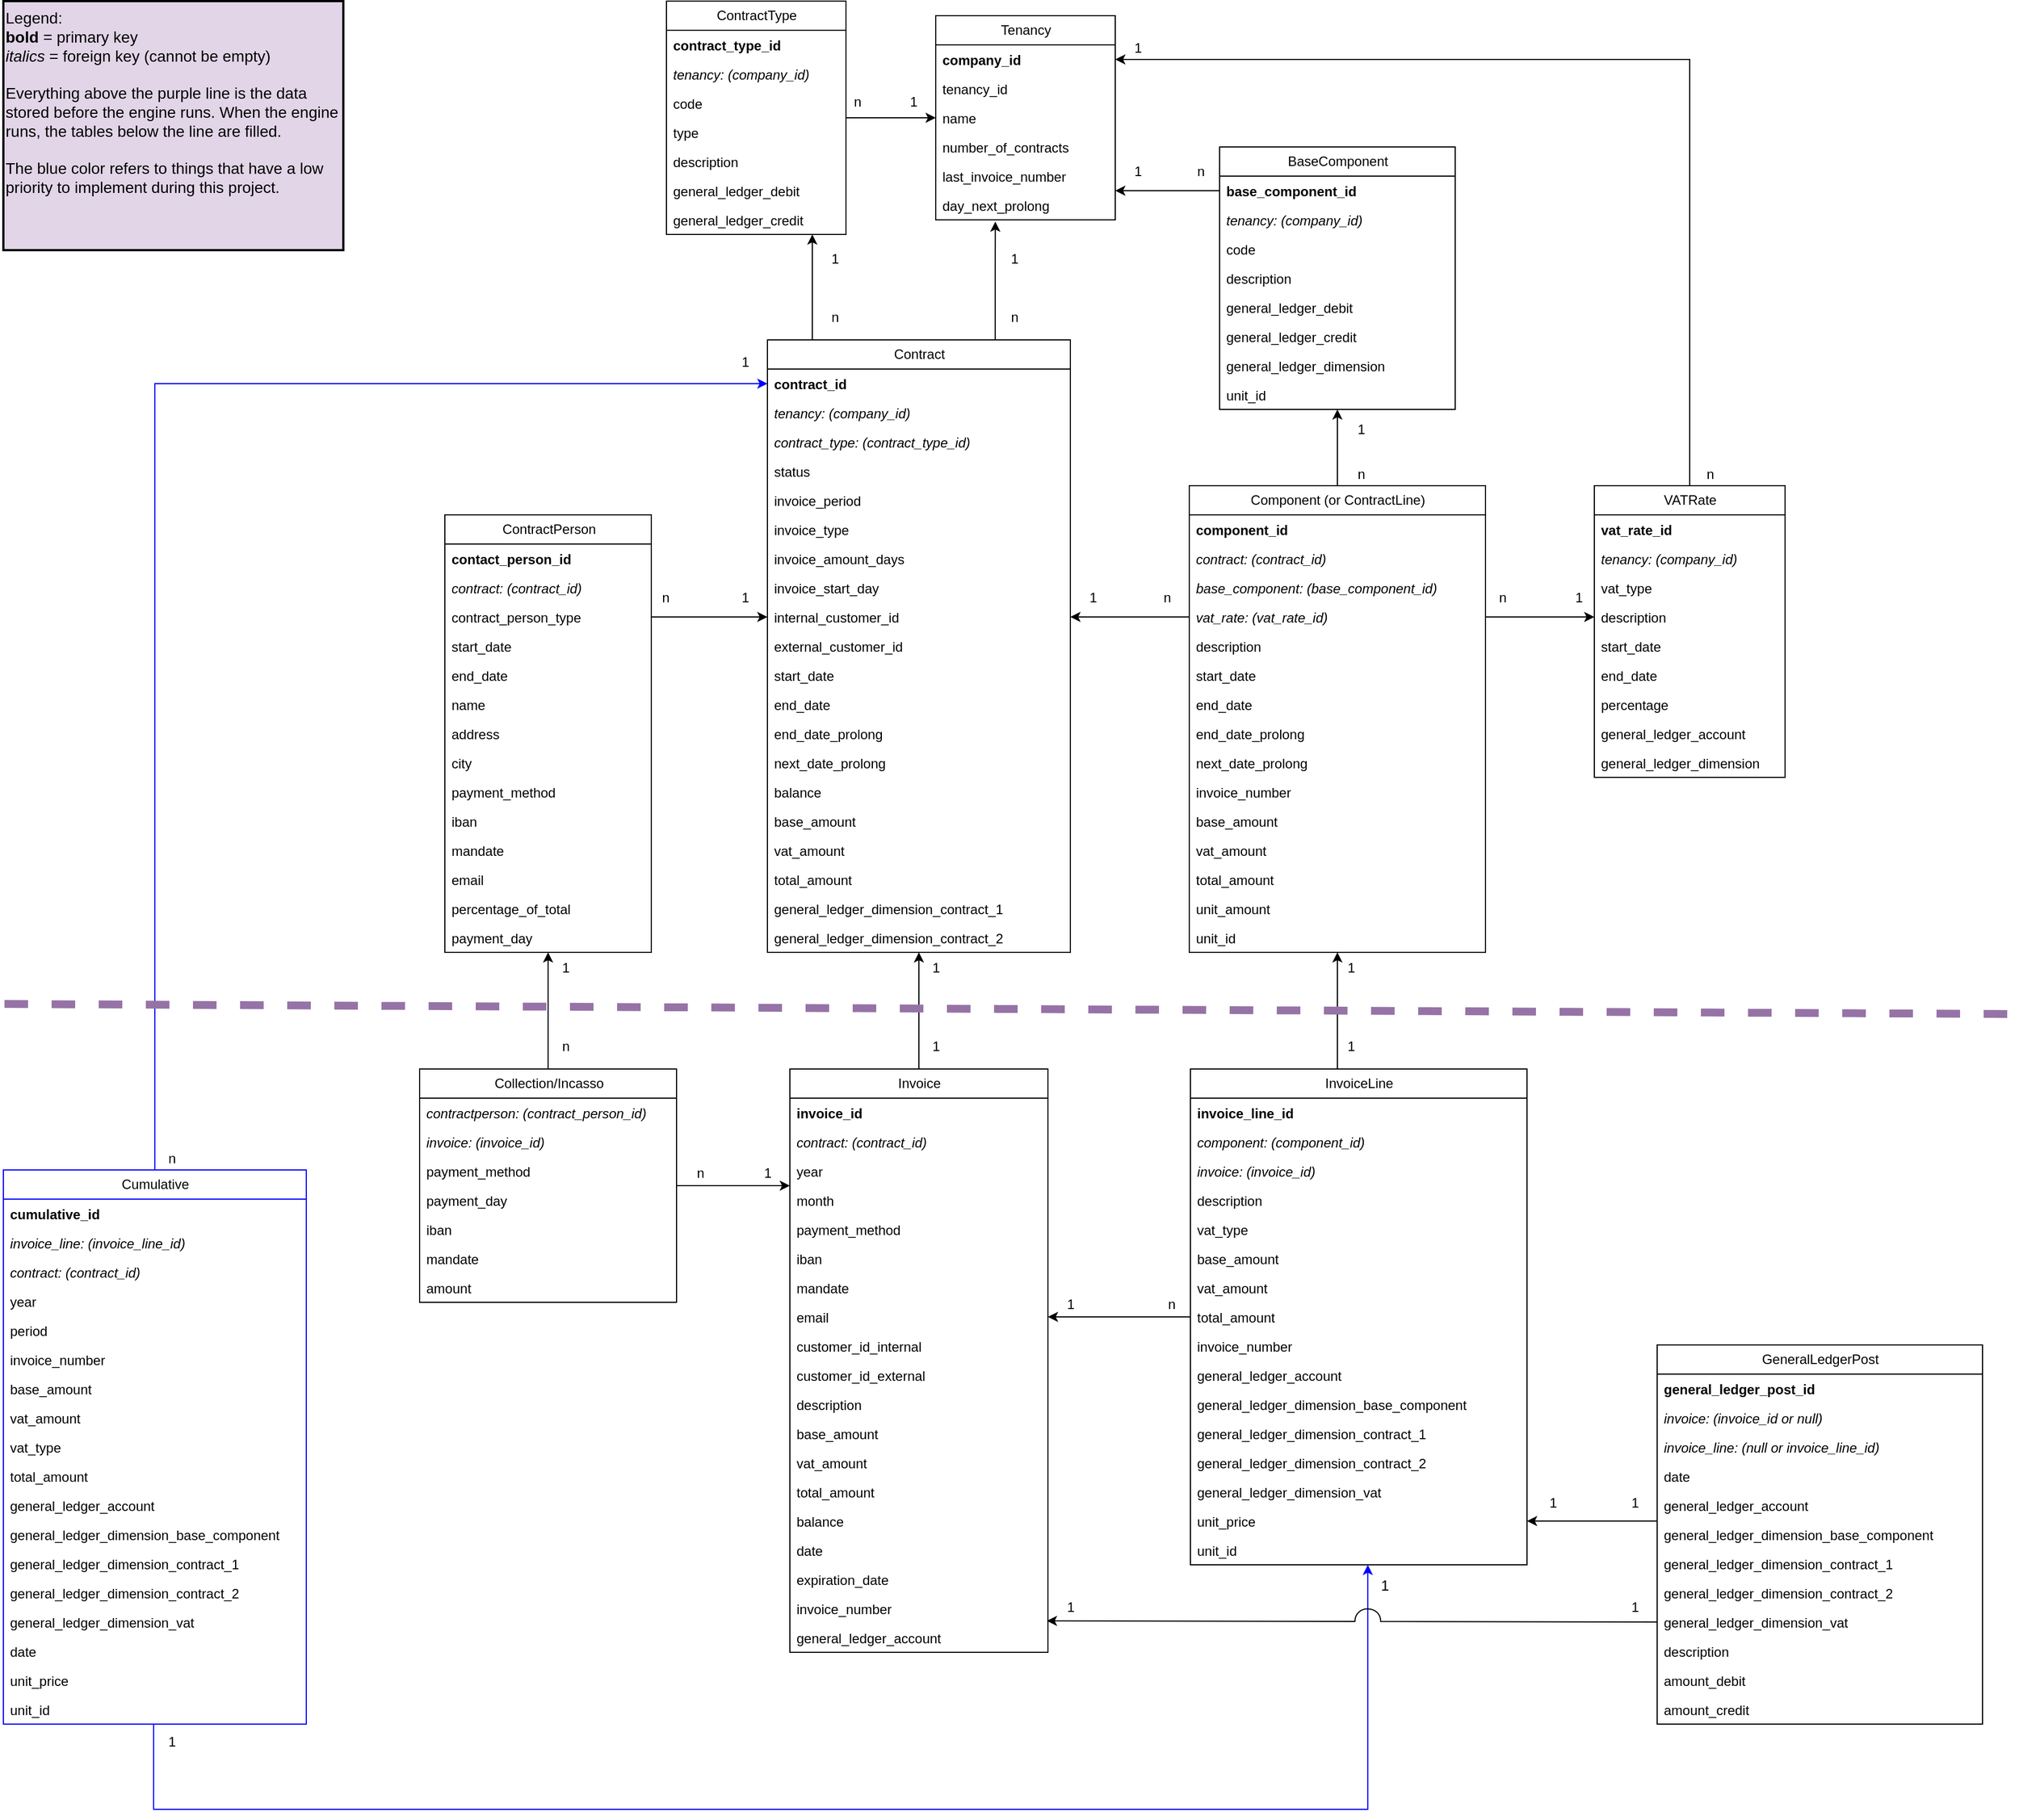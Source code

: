 <mxfile version="14.4.7" type="device"><diagram id="WJq0i1gVR4WG7TYuN2Z8" name="Page-1"><mxGraphModel dx="2691" dy="1746" grid="1" gridSize="10" guides="1" tooltips="1" connect="1" arrows="1" fold="1" page="1" pageScale="1" pageWidth="850" pageHeight="1100" math="0" shadow="0"><root><mxCell id="0"/><mxCell id="1" parent="0"/><mxCell id="3-ICBL_VzXpzTs9GINx8-62" style="edgeStyle=orthogonalEdgeStyle;rounded=0;orthogonalLoop=1;jettySize=auto;html=1;entryX=0.332;entryY=1.06;entryDx=0;entryDy=0;entryPerimeter=0;strokeColor=#000000;fontColor=#FF0000;" parent="1" source="T7C-mSUlLad4od-GIg1T-69" target="T7C-mSUlLad4od-GIg1T-135" edge="1"><mxGeometry relative="1" as="geometry"><Array as="points"><mxPoint x="1413" y="1020"/><mxPoint x="1413" y="1020"/></Array></mxGeometry></mxCell><mxCell id="YGE1Z9EKot4zQTxbAmsp-2" style="edgeStyle=orthogonalEdgeStyle;rounded=0;orthogonalLoop=1;jettySize=auto;html=1;" parent="1" source="T7C-mSUlLad4od-GIg1T-69" target="T7C-mSUlLad4od-GIg1T-100" edge="1"><mxGeometry relative="1" as="geometry"><Array as="points"><mxPoint x="1250" y="1020"/><mxPoint x="1250" y="1020"/></Array></mxGeometry></mxCell><mxCell id="T7C-mSUlLad4od-GIg1T-69" value="Contract" style="swimlane;fontStyle=0;childLayout=stackLayout;horizontal=1;startSize=26;fillColor=none;horizontalStack=0;resizeParent=1;resizeParentMax=0;resizeLast=0;collapsible=1;marginBottom=0;fontSize=12;html=1;" parent="1" vertex="1"><mxGeometry x="1210" y="1080" width="270" height="546" as="geometry"/></mxCell><mxCell id="T7C-mSUlLad4od-GIg1T-70" value="contract_id " style="text;strokeColor=none;fillColor=none;align=left;verticalAlign=top;spacingLeft=4;spacingRight=4;overflow=hidden;rotatable=0;points=[[0,0.5],[1,0.5]];portConstraint=eastwest;fontStyle=1" parent="T7C-mSUlLad4od-GIg1T-69" vertex="1"><mxGeometry y="26" width="270" height="26" as="geometry"/></mxCell><mxCell id="T7C-mSUlLad4od-GIg1T-71" value="tenancy: (company_id)" style="text;strokeColor=none;fillColor=none;align=left;verticalAlign=top;spacingLeft=4;spacingRight=4;overflow=hidden;rotatable=0;points=[[0,0.5],[1,0.5]];portConstraint=eastwest;fontStyle=2;" parent="T7C-mSUlLad4od-GIg1T-69" vertex="1"><mxGeometry y="52" width="270" height="26" as="geometry"/></mxCell><mxCell id="T7C-mSUlLad4od-GIg1T-72" value="contract_type: (contract_type_id)" style="text;strokeColor=none;fillColor=none;align=left;verticalAlign=top;spacingLeft=4;spacingRight=4;overflow=hidden;rotatable=0;points=[[0,0.5],[1,0.5]];portConstraint=eastwest;fontStyle=2" parent="T7C-mSUlLad4od-GIg1T-69" vertex="1"><mxGeometry y="78" width="270" height="26" as="geometry"/></mxCell><mxCell id="T7C-mSUlLad4od-GIg1T-138" value="status " style="text;strokeColor=none;fillColor=none;align=left;verticalAlign=top;spacingLeft=4;spacingRight=4;overflow=hidden;rotatable=0;points=[[0,0.5],[1,0.5]];portConstraint=eastwest;" parent="T7C-mSUlLad4od-GIg1T-69" vertex="1"><mxGeometry y="104" width="270" height="26" as="geometry"/></mxCell><mxCell id="T7C-mSUlLad4od-GIg1T-87" value="invoice_period " style="text;strokeColor=none;fillColor=none;align=left;verticalAlign=top;spacingLeft=4;spacingRight=4;overflow=hidden;rotatable=0;points=[[0,0.5],[1,0.5]];portConstraint=eastwest;" parent="T7C-mSUlLad4od-GIg1T-69" vertex="1"><mxGeometry y="130" width="270" height="26" as="geometry"/></mxCell><mxCell id="T7C-mSUlLad4od-GIg1T-139" value="invoice_type " style="text;strokeColor=none;fillColor=none;align=left;verticalAlign=top;spacingLeft=4;spacingRight=4;overflow=hidden;rotatable=0;points=[[0,0.5],[1,0.5]];portConstraint=eastwest;" parent="T7C-mSUlLad4od-GIg1T-69" vertex="1"><mxGeometry y="156" width="270" height="26" as="geometry"/></mxCell><mxCell id="T7C-mSUlLad4od-GIg1T-140" value="invoice_amount_days " style="text;strokeColor=none;fillColor=none;align=left;verticalAlign=top;spacingLeft=4;spacingRight=4;overflow=hidden;rotatable=0;points=[[0,0.5],[1,0.5]];portConstraint=eastwest;" parent="T7C-mSUlLad4od-GIg1T-69" vertex="1"><mxGeometry y="182" width="270" height="26" as="geometry"/></mxCell><mxCell id="T7C-mSUlLad4od-GIg1T-141" value="invoice_start_day " style="text;strokeColor=none;fillColor=none;align=left;verticalAlign=top;spacingLeft=4;spacingRight=4;overflow=hidden;rotatable=0;points=[[0,0.5],[1,0.5]];portConstraint=eastwest;" parent="T7C-mSUlLad4od-GIg1T-69" vertex="1"><mxGeometry y="208" width="270" height="26" as="geometry"/></mxCell><mxCell id="T7C-mSUlLad4od-GIg1T-142" value="internal_customer_id " style="text;strokeColor=none;fillColor=none;align=left;verticalAlign=top;spacingLeft=4;spacingRight=4;overflow=hidden;rotatable=0;points=[[0,0.5],[1,0.5]];portConstraint=eastwest;" parent="T7C-mSUlLad4od-GIg1T-69" vertex="1"><mxGeometry y="234" width="270" height="26" as="geometry"/></mxCell><mxCell id="T7C-mSUlLad4od-GIg1T-143" value="external_customer_id " style="text;strokeColor=none;fillColor=none;align=left;verticalAlign=top;spacingLeft=4;spacingRight=4;overflow=hidden;rotatable=0;points=[[0,0.5],[1,0.5]];portConstraint=eastwest;" parent="T7C-mSUlLad4od-GIg1T-69" vertex="1"><mxGeometry y="260" width="270" height="26" as="geometry"/></mxCell><mxCell id="T7C-mSUlLad4od-GIg1T-144" value="start_date " style="text;strokeColor=none;fillColor=none;align=left;verticalAlign=top;spacingLeft=4;spacingRight=4;overflow=hidden;rotatable=0;points=[[0,0.5],[1,0.5]];portConstraint=eastwest;" parent="T7C-mSUlLad4od-GIg1T-69" vertex="1"><mxGeometry y="286" width="270" height="26" as="geometry"/></mxCell><mxCell id="T7C-mSUlLad4od-GIg1T-145" value="end_date " style="text;strokeColor=none;fillColor=none;align=left;verticalAlign=top;spacingLeft=4;spacingRight=4;overflow=hidden;rotatable=0;points=[[0,0.5],[1,0.5]];portConstraint=eastwest;" parent="T7C-mSUlLad4od-GIg1T-69" vertex="1"><mxGeometry y="312" width="270" height="26" as="geometry"/></mxCell><mxCell id="T7C-mSUlLad4od-GIg1T-146" value="end_date_prolong " style="text;strokeColor=none;fillColor=none;align=left;verticalAlign=top;spacingLeft=4;spacingRight=4;overflow=hidden;rotatable=0;points=[[0,0.5],[1,0.5]];portConstraint=eastwest;" parent="T7C-mSUlLad4od-GIg1T-69" vertex="1"><mxGeometry y="338" width="270" height="26" as="geometry"/></mxCell><mxCell id="T7C-mSUlLad4od-GIg1T-147" value="next_date_prolong " style="text;strokeColor=none;fillColor=none;align=left;verticalAlign=top;spacingLeft=4;spacingRight=4;overflow=hidden;rotatable=0;points=[[0,0.5],[1,0.5]];portConstraint=eastwest;" parent="T7C-mSUlLad4od-GIg1T-69" vertex="1"><mxGeometry y="364" width="270" height="26" as="geometry"/></mxCell><mxCell id="T7C-mSUlLad4od-GIg1T-148" value="balance" style="text;strokeColor=none;fillColor=none;align=left;verticalAlign=top;spacingLeft=4;spacingRight=4;overflow=hidden;rotatable=0;points=[[0,0.5],[1,0.5]];portConstraint=eastwest;" parent="T7C-mSUlLad4od-GIg1T-69" vertex="1"><mxGeometry y="390" width="270" height="26" as="geometry"/></mxCell><mxCell id="T7C-mSUlLad4od-GIg1T-149" value="base_amount " style="text;strokeColor=none;fillColor=none;align=left;verticalAlign=top;spacingLeft=4;spacingRight=4;overflow=hidden;rotatable=0;points=[[0,0.5],[1,0.5]];portConstraint=eastwest;" parent="T7C-mSUlLad4od-GIg1T-69" vertex="1"><mxGeometry y="416" width="270" height="26" as="geometry"/></mxCell><mxCell id="T7C-mSUlLad4od-GIg1T-150" value="vat_amount " style="text;strokeColor=none;fillColor=none;align=left;verticalAlign=top;spacingLeft=4;spacingRight=4;overflow=hidden;rotatable=0;points=[[0,0.5],[1,0.5]];portConstraint=eastwest;" parent="T7C-mSUlLad4od-GIg1T-69" vertex="1"><mxGeometry y="442" width="270" height="26" as="geometry"/></mxCell><mxCell id="T7C-mSUlLad4od-GIg1T-151" value="total_amount " style="text;strokeColor=none;fillColor=none;align=left;verticalAlign=top;spacingLeft=4;spacingRight=4;overflow=hidden;rotatable=0;points=[[0,0.5],[1,0.5]];portConstraint=eastwest;" parent="T7C-mSUlLad4od-GIg1T-69" vertex="1"><mxGeometry y="468" width="270" height="26" as="geometry"/></mxCell><mxCell id="T7C-mSUlLad4od-GIg1T-152" value="general_ledger_dimension_contract_1" style="text;strokeColor=none;fillColor=none;align=left;verticalAlign=top;spacingLeft=4;spacingRight=4;overflow=hidden;rotatable=0;points=[[0,0.5],[1,0.5]];portConstraint=eastwest;" parent="T7C-mSUlLad4od-GIg1T-69" vertex="1"><mxGeometry y="494" width="270" height="26" as="geometry"/></mxCell><mxCell id="T7C-mSUlLad4od-GIg1T-153" value="general_ledger_dimension_contract_2" style="text;strokeColor=none;fillColor=none;align=left;verticalAlign=top;spacingLeft=4;spacingRight=4;overflow=hidden;rotatable=0;points=[[0,0.5],[1,0.5]];portConstraint=eastwest;" parent="T7C-mSUlLad4od-GIg1T-69" vertex="1"><mxGeometry y="520" width="270" height="26" as="geometry"/></mxCell><mxCell id="T7C-mSUlLad4od-GIg1T-74" value="Tenancy" style="swimlane;fontStyle=0;childLayout=stackLayout;horizontal=1;startSize=26;fillColor=none;horizontalStack=0;resizeParent=1;resizeParentMax=0;resizeLast=0;collapsible=1;marginBottom=0;fontSize=12;html=1;" parent="1" vertex="1"><mxGeometry x="1360" y="791" width="160" height="182" as="geometry"/></mxCell><mxCell id="T7C-mSUlLad4od-GIg1T-132" value="company_id " style="text;strokeColor=none;fillColor=none;align=left;verticalAlign=top;spacingLeft=4;spacingRight=4;overflow=hidden;rotatable=0;points=[[0,0.5],[1,0.5]];portConstraint=eastwest;fontStyle=1;" parent="T7C-mSUlLad4od-GIg1T-74" vertex="1"><mxGeometry y="26" width="160" height="26" as="geometry"/></mxCell><mxCell id="T7C-mSUlLad4od-GIg1T-75" value="tenancy_id " style="text;strokeColor=none;fillColor=none;align=left;verticalAlign=top;spacingLeft=4;spacingRight=4;overflow=hidden;rotatable=0;points=[[0,0.5],[1,0.5]];portConstraint=eastwest;fontStyle=0" parent="T7C-mSUlLad4od-GIg1T-74" vertex="1"><mxGeometry y="52" width="160" height="26" as="geometry"/></mxCell><mxCell id="T7C-mSUlLad4od-GIg1T-76" value="name " style="text;strokeColor=none;fillColor=none;align=left;verticalAlign=top;spacingLeft=4;spacingRight=4;overflow=hidden;rotatable=0;points=[[0,0.5],[1,0.5]];portConstraint=eastwest;" parent="T7C-mSUlLad4od-GIg1T-74" vertex="1"><mxGeometry y="78" width="160" height="26" as="geometry"/></mxCell><mxCell id="T7C-mSUlLad4od-GIg1T-77" value="number_of_contracts " style="text;strokeColor=none;fillColor=none;align=left;verticalAlign=top;spacingLeft=4;spacingRight=4;overflow=hidden;rotatable=0;points=[[0,0.5],[1,0.5]];portConstraint=eastwest;" parent="T7C-mSUlLad4od-GIg1T-74" vertex="1"><mxGeometry y="104" width="160" height="26" as="geometry"/></mxCell><mxCell id="T7C-mSUlLad4od-GIg1T-134" value="last_invoice_number " style="text;strokeColor=none;fillColor=none;align=left;verticalAlign=top;spacingLeft=4;spacingRight=4;overflow=hidden;rotatable=0;points=[[0,0.5],[1,0.5]];portConstraint=eastwest;" parent="T7C-mSUlLad4od-GIg1T-74" vertex="1"><mxGeometry y="130" width="160" height="26" as="geometry"/></mxCell><mxCell id="T7C-mSUlLad4od-GIg1T-135" value="day_next_prolong" style="text;strokeColor=none;fillColor=none;align=left;verticalAlign=top;spacingLeft=4;spacingRight=4;overflow=hidden;rotatable=0;points=[[0,0.5],[1,0.5]];portConstraint=eastwest;" parent="T7C-mSUlLad4od-GIg1T-74" vertex="1"><mxGeometry y="156" width="160" height="26" as="geometry"/></mxCell><mxCell id="T7C-mSUlLad4od-GIg1T-86" value="&lt;div style=&quot;font-size: 14px&quot; align=&quot;left&quot;&gt;&lt;font style=&quot;font-size: 14px&quot;&gt;Legend:&amp;nbsp;&lt;/font&gt;&lt;/div&gt;&lt;div style=&quot;font-size: 14px&quot; align=&quot;left&quot;&gt;&lt;font style=&quot;font-size: 14px&quot;&gt;&lt;b&gt;bold &lt;/b&gt;= primary key&lt;/font&gt;&lt;/div&gt;&lt;div style=&quot;font-size: 14px&quot; align=&quot;left&quot;&gt;&lt;font style=&quot;font-size: 14px&quot;&gt;&lt;i&gt;italics &lt;/i&gt;= foreign key (cannot be empty)&lt;br&gt;&lt;/font&gt;&lt;/div&gt;&lt;div style=&quot;font-size: 14px&quot; align=&quot;left&quot;&gt;&lt;font style=&quot;font-size: 14px&quot;&gt;&lt;br&gt;&lt;/font&gt;&lt;/div&gt;&lt;div style=&quot;font-size: 14px&quot; align=&quot;left&quot;&gt;&lt;font style=&quot;font-size: 14px&quot;&gt;Everything above the purple line is the data stored before the engine runs. When the engine runs, the tables below the line are filled.&lt;/font&gt;&lt;/div&gt;&lt;div style=&quot;font-size: 14px&quot; align=&quot;left&quot;&gt;&lt;font style=&quot;font-size: 14px&quot;&gt;&lt;br&gt;&lt;/font&gt;&lt;/div&gt;&lt;div style=&quot;font-size: 14px&quot; align=&quot;left&quot;&gt;&lt;font style=&quot;font-size: 14px&quot;&gt;The blue color refers to things that have a low priority to implement during this project.&lt;br&gt;&lt;/font&gt;&lt;/div&gt;" style="text;html=1;fillColor=#e1d5e7;align=left;verticalAlign=top;whiteSpace=wrap;rounded=0;fontSize=13;strokeWidth=2;perimeterSpacing=2;labelBackgroundColor=none;labelBorderColor=none;strokeColor=#000000;" parent="1" vertex="1"><mxGeometry x="529" y="778" width="303" height="222" as="geometry"/></mxCell><mxCell id="uutuTdTvMYh4irQ-ii-o-17" style="edgeStyle=orthogonalEdgeStyle;rounded=0;orthogonalLoop=1;jettySize=auto;html=1;fontColor=#000000;" parent="1" source="T7C-mSUlLad4od-GIg1T-157" target="T7C-mSUlLad4od-GIg1T-142" edge="1"><mxGeometry relative="1" as="geometry"/></mxCell><mxCell id="T7C-mSUlLad4od-GIg1T-88" value="ContractPerson" style="swimlane;fontStyle=0;childLayout=stackLayout;horizontal=1;startSize=26;fillColor=none;horizontalStack=0;resizeParent=1;resizeParentMax=0;resizeLast=0;collapsible=1;marginBottom=0;fontSize=12;html=1;" parent="1" vertex="1"><mxGeometry x="922.5" y="1236" width="184" height="390" as="geometry"/></mxCell><mxCell id="T7C-mSUlLad4od-GIg1T-156" value="contact_person_id" style="text;strokeColor=none;fillColor=none;align=left;verticalAlign=top;spacingLeft=4;spacingRight=4;overflow=hidden;rotatable=0;points=[[0,0.5],[1,0.5]];portConstraint=eastwest;fontStyle=1" parent="T7C-mSUlLad4od-GIg1T-88" vertex="1"><mxGeometry y="26" width="184" height="26" as="geometry"/></mxCell><mxCell id="T7C-mSUlLad4od-GIg1T-89" value="contract: (contract_id)" style="text;strokeColor=none;fillColor=none;align=left;verticalAlign=top;spacingLeft=4;spacingRight=4;overflow=hidden;rotatable=0;points=[[0,0.5],[1,0.5]];portConstraint=eastwest;fontStyle=2" parent="T7C-mSUlLad4od-GIg1T-88" vertex="1"><mxGeometry y="52" width="184" height="26" as="geometry"/></mxCell><mxCell id="T7C-mSUlLad4od-GIg1T-157" value="contract_person_type" style="text;strokeColor=none;fillColor=none;align=left;verticalAlign=top;spacingLeft=4;spacingRight=4;overflow=hidden;rotatable=0;points=[[0,0.5],[1,0.5]];portConstraint=eastwest;fontStyle=0" parent="T7C-mSUlLad4od-GIg1T-88" vertex="1"><mxGeometry y="78" width="184" height="26" as="geometry"/></mxCell><mxCell id="T7C-mSUlLad4od-GIg1T-158" value="start_date " style="text;strokeColor=none;fillColor=none;align=left;verticalAlign=top;spacingLeft=4;spacingRight=4;overflow=hidden;rotatable=0;points=[[0,0.5],[1,0.5]];portConstraint=eastwest;fontStyle=0" parent="T7C-mSUlLad4od-GIg1T-88" vertex="1"><mxGeometry y="104" width="184" height="26" as="geometry"/></mxCell><mxCell id="T7C-mSUlLad4od-GIg1T-159" value="end_date" style="text;strokeColor=none;fillColor=none;align=left;verticalAlign=top;spacingLeft=4;spacingRight=4;overflow=hidden;rotatable=0;points=[[0,0.5],[1,0.5]];portConstraint=eastwest;fontStyle=0" parent="T7C-mSUlLad4od-GIg1T-88" vertex="1"><mxGeometry y="130" width="184" height="26" as="geometry"/></mxCell><mxCell id="T7C-mSUlLad4od-GIg1T-160" value="name" style="text;strokeColor=none;fillColor=none;align=left;verticalAlign=top;spacingLeft=4;spacingRight=4;overflow=hidden;rotatable=0;points=[[0,0.5],[1,0.5]];portConstraint=eastwest;fontStyle=0" parent="T7C-mSUlLad4od-GIg1T-88" vertex="1"><mxGeometry y="156" width="184" height="26" as="geometry"/></mxCell><mxCell id="T7C-mSUlLad4od-GIg1T-161" value="address" style="text;strokeColor=none;fillColor=none;align=left;verticalAlign=top;spacingLeft=4;spacingRight=4;overflow=hidden;rotatable=0;points=[[0,0.5],[1,0.5]];portConstraint=eastwest;fontStyle=0" parent="T7C-mSUlLad4od-GIg1T-88" vertex="1"><mxGeometry y="182" width="184" height="26" as="geometry"/></mxCell><mxCell id="T7C-mSUlLad4od-GIg1T-162" value="city" style="text;strokeColor=none;fillColor=none;align=left;verticalAlign=top;spacingLeft=4;spacingRight=4;overflow=hidden;rotatable=0;points=[[0,0.5],[1,0.5]];portConstraint=eastwest;fontStyle=0" parent="T7C-mSUlLad4od-GIg1T-88" vertex="1"><mxGeometry y="208" width="184" height="26" as="geometry"/></mxCell><mxCell id="T7C-mSUlLad4od-GIg1T-163" value="payment_method" style="text;strokeColor=none;fillColor=none;align=left;verticalAlign=top;spacingLeft=4;spacingRight=4;overflow=hidden;rotatable=0;points=[[0,0.5],[1,0.5]];portConstraint=eastwest;fontStyle=0" parent="T7C-mSUlLad4od-GIg1T-88" vertex="1"><mxGeometry y="234" width="184" height="26" as="geometry"/></mxCell><mxCell id="T7C-mSUlLad4od-GIg1T-164" value="iban" style="text;strokeColor=none;fillColor=none;align=left;verticalAlign=top;spacingLeft=4;spacingRight=4;overflow=hidden;rotatable=0;points=[[0,0.5],[1,0.5]];portConstraint=eastwest;fontStyle=0" parent="T7C-mSUlLad4od-GIg1T-88" vertex="1"><mxGeometry y="260" width="184" height="26" as="geometry"/></mxCell><mxCell id="T7C-mSUlLad4od-GIg1T-165" value="mandate" style="text;strokeColor=none;fillColor=none;align=left;verticalAlign=top;spacingLeft=4;spacingRight=4;overflow=hidden;rotatable=0;points=[[0,0.5],[1,0.5]];portConstraint=eastwest;fontStyle=0" parent="T7C-mSUlLad4od-GIg1T-88" vertex="1"><mxGeometry y="286" width="184" height="26" as="geometry"/></mxCell><mxCell id="T7C-mSUlLad4od-GIg1T-166" value="email" style="text;strokeColor=none;fillColor=none;align=left;verticalAlign=top;spacingLeft=4;spacingRight=4;overflow=hidden;rotatable=0;points=[[0,0.5],[1,0.5]];portConstraint=eastwest;fontStyle=0" parent="T7C-mSUlLad4od-GIg1T-88" vertex="1"><mxGeometry y="312" width="184" height="26" as="geometry"/></mxCell><mxCell id="T7C-mSUlLad4od-GIg1T-167" value="percentage_of_total" style="text;strokeColor=none;fillColor=none;align=left;verticalAlign=top;spacingLeft=4;spacingRight=4;overflow=hidden;rotatable=0;points=[[0,0.5],[1,0.5]];portConstraint=eastwest;fontStyle=0;" parent="T7C-mSUlLad4od-GIg1T-88" vertex="1"><mxGeometry y="338" width="184" height="26" as="geometry"/></mxCell><mxCell id="T7C-mSUlLad4od-GIg1T-168" value="payment_day" style="text;strokeColor=none;fillColor=none;align=left;verticalAlign=top;spacingLeft=4;spacingRight=4;overflow=hidden;rotatable=0;points=[[0,0.5],[1,0.5]];portConstraint=eastwest;fontStyle=0;" parent="T7C-mSUlLad4od-GIg1T-88" vertex="1"><mxGeometry y="364" width="184" height="26" as="geometry"/></mxCell><mxCell id="4kOaFNt-WzsXyX6RLgYB-5" style="edgeStyle=orthogonalEdgeStyle;rounded=0;orthogonalLoop=1;jettySize=auto;html=1;entryX=1;entryY=0.5;entryDx=0;entryDy=0;" parent="1" source="T7C-mSUlLad4od-GIg1T-178" target="T7C-mSUlLad4od-GIg1T-142" edge="1"><mxGeometry relative="1" as="geometry"/></mxCell><mxCell id="4kOaFNt-WzsXyX6RLgYB-11" style="edgeStyle=orthogonalEdgeStyle;rounded=0;orthogonalLoop=1;jettySize=auto;html=1;fontColor=#000000;" parent="1" source="T7C-mSUlLad4od-GIg1T-92" target="T7C-mSUlLad4od-GIg1T-96" edge="1"><mxGeometry relative="1" as="geometry"/></mxCell><mxCell id="4kOaFNt-WzsXyX6RLgYB-12" style="edgeStyle=orthogonalEdgeStyle;rounded=0;orthogonalLoop=1;jettySize=auto;html=1;entryX=0;entryY=0.5;entryDx=0;entryDy=0;fontColor=#000000;" parent="1" source="T7C-mSUlLad4od-GIg1T-178" target="T7C-mSUlLad4od-GIg1T-266" edge="1"><mxGeometry relative="1" as="geometry"/></mxCell><mxCell id="T7C-mSUlLad4od-GIg1T-92" value="Component (or ContractLine)" style="swimlane;fontStyle=0;childLayout=stackLayout;horizontal=1;startSize=26;fillColor=none;horizontalStack=0;resizeParent=1;resizeParentMax=0;resizeLast=0;collapsible=1;marginBottom=0;fontSize=12;html=1;" parent="1" vertex="1"><mxGeometry x="1586" y="1210" width="264" height="416" as="geometry"/></mxCell><mxCell id="T7C-mSUlLad4od-GIg1T-172" value="component_id" style="text;strokeColor=none;fillColor=none;align=left;verticalAlign=top;spacingLeft=4;spacingRight=4;overflow=hidden;rotatable=0;points=[[0,0.5],[1,0.5]];portConstraint=eastwest;fontStyle=1" parent="T7C-mSUlLad4od-GIg1T-92" vertex="1"><mxGeometry y="26" width="264" height="26" as="geometry"/></mxCell><mxCell id="T7C-mSUlLad4od-GIg1T-93" value="contract: (contract_id)" style="text;strokeColor=none;fillColor=none;align=left;verticalAlign=top;spacingLeft=4;spacingRight=4;overflow=hidden;rotatable=0;points=[[0,0.5],[1,0.5]];portConstraint=eastwest;fontStyle=2" parent="T7C-mSUlLad4od-GIg1T-92" vertex="1"><mxGeometry y="52" width="264" height="26" as="geometry"/></mxCell><mxCell id="uutuTdTvMYh4irQ-ii-o-38" value="base_component: (base_component_id)" style="text;strokeColor=none;fillColor=none;align=left;verticalAlign=top;spacingLeft=4;spacingRight=4;overflow=hidden;rotatable=0;points=[[0,0.5],[1,0.5]];portConstraint=eastwest;fontStyle=2" parent="T7C-mSUlLad4od-GIg1T-92" vertex="1"><mxGeometry y="78" width="264" height="26" as="geometry"/></mxCell><mxCell id="T7C-mSUlLad4od-GIg1T-178" value="vat_rate: (vat_rate_id)" style="text;strokeColor=none;fillColor=none;align=left;verticalAlign=top;spacingLeft=4;spacingRight=4;overflow=hidden;rotatable=0;points=[[0,0.5],[1,0.5]];portConstraint=eastwest;fontStyle=2" parent="T7C-mSUlLad4od-GIg1T-92" vertex="1"><mxGeometry y="104" width="264" height="26" as="geometry"/></mxCell><mxCell id="T7C-mSUlLad4od-GIg1T-173" value="description" style="text;strokeColor=none;fillColor=none;align=left;verticalAlign=top;spacingLeft=4;spacingRight=4;overflow=hidden;rotatable=0;points=[[0,0.5],[1,0.5]];portConstraint=eastwest;fontStyle=0" parent="T7C-mSUlLad4od-GIg1T-92" vertex="1"><mxGeometry y="130" width="264" height="26" as="geometry"/></mxCell><mxCell id="T7C-mSUlLad4od-GIg1T-174" value="start_date" style="text;strokeColor=none;fillColor=none;align=left;verticalAlign=top;spacingLeft=4;spacingRight=4;overflow=hidden;rotatable=0;points=[[0,0.5],[1,0.5]];portConstraint=eastwest;fontStyle=0" parent="T7C-mSUlLad4od-GIg1T-92" vertex="1"><mxGeometry y="156" width="264" height="26" as="geometry"/></mxCell><mxCell id="T7C-mSUlLad4od-GIg1T-175" value="end_date" style="text;strokeColor=none;fillColor=none;align=left;verticalAlign=top;spacingLeft=4;spacingRight=4;overflow=hidden;rotatable=0;points=[[0,0.5],[1,0.5]];portConstraint=eastwest;fontStyle=0" parent="T7C-mSUlLad4od-GIg1T-92" vertex="1"><mxGeometry y="182" width="264" height="26" as="geometry"/></mxCell><mxCell id="T7C-mSUlLad4od-GIg1T-176" value="end_date_prolong" style="text;strokeColor=none;fillColor=none;align=left;verticalAlign=top;spacingLeft=4;spacingRight=4;overflow=hidden;rotatable=0;points=[[0,0.5],[1,0.5]];portConstraint=eastwest;fontStyle=0" parent="T7C-mSUlLad4od-GIg1T-92" vertex="1"><mxGeometry y="208" width="264" height="26" as="geometry"/></mxCell><mxCell id="T7C-mSUlLad4od-GIg1T-177" value="next_date_prolong" style="text;strokeColor=none;fillColor=none;align=left;verticalAlign=top;spacingLeft=4;spacingRight=4;overflow=hidden;rotatable=0;points=[[0,0.5],[1,0.5]];portConstraint=eastwest;fontStyle=0" parent="T7C-mSUlLad4od-GIg1T-92" vertex="1"><mxGeometry y="234" width="264" height="26" as="geometry"/></mxCell><mxCell id="T7C-mSUlLad4od-GIg1T-179" value="invoice_number" style="text;strokeColor=none;fillColor=none;align=left;verticalAlign=top;spacingLeft=4;spacingRight=4;overflow=hidden;rotatable=0;points=[[0,0.5],[1,0.5]];portConstraint=eastwest;fontStyle=0;" parent="T7C-mSUlLad4od-GIg1T-92" vertex="1"><mxGeometry y="260" width="264" height="26" as="geometry"/></mxCell><mxCell id="T7C-mSUlLad4od-GIg1T-182" value="base_amount" style="text;strokeColor=none;fillColor=none;align=left;verticalAlign=top;spacingLeft=4;spacingRight=4;overflow=hidden;rotatable=0;points=[[0,0.5],[1,0.5]];portConstraint=eastwest;fontStyle=0" parent="T7C-mSUlLad4od-GIg1T-92" vertex="1"><mxGeometry y="286" width="264" height="26" as="geometry"/></mxCell><mxCell id="T7C-mSUlLad4od-GIg1T-183" value="vat_amount" style="text;strokeColor=none;fillColor=none;align=left;verticalAlign=top;spacingLeft=4;spacingRight=4;overflow=hidden;rotatable=0;points=[[0,0.5],[1,0.5]];portConstraint=eastwest;fontStyle=0" parent="T7C-mSUlLad4od-GIg1T-92" vertex="1"><mxGeometry y="312" width="264" height="26" as="geometry"/></mxCell><mxCell id="T7C-mSUlLad4od-GIg1T-184" value="total_amount" style="text;strokeColor=none;fillColor=none;align=left;verticalAlign=top;spacingLeft=4;spacingRight=4;overflow=hidden;rotatable=0;points=[[0,0.5],[1,0.5]];portConstraint=eastwest;fontStyle=0" parent="T7C-mSUlLad4od-GIg1T-92" vertex="1"><mxGeometry y="338" width="264" height="26" as="geometry"/></mxCell><mxCell id="T7C-mSUlLad4od-GIg1T-181" value="unit_amount" style="text;strokeColor=none;fillColor=none;align=left;verticalAlign=top;spacingLeft=4;spacingRight=4;overflow=hidden;rotatable=0;points=[[0,0.5],[1,0.5]];portConstraint=eastwest;fontStyle=0;" parent="T7C-mSUlLad4od-GIg1T-92" vertex="1"><mxGeometry y="364" width="264" height="26" as="geometry"/></mxCell><mxCell id="T7C-mSUlLad4od-GIg1T-180" value="unit_id" style="text;strokeColor=none;fillColor=none;align=left;verticalAlign=top;spacingLeft=4;spacingRight=4;overflow=hidden;rotatable=0;points=[[0,0.5],[1,0.5]];portConstraint=eastwest;fontStyle=0;" parent="T7C-mSUlLad4od-GIg1T-92" vertex="1"><mxGeometry y="390" width="264" height="26" as="geometry"/></mxCell><mxCell id="T7C-mSUlLad4od-GIg1T-96" value="&lt;div&gt;BaseComponent&lt;/div&gt;" style="swimlane;fontStyle=0;childLayout=stackLayout;horizontal=1;startSize=26;fillColor=none;horizontalStack=0;resizeParent=1;resizeParentMax=0;resizeLast=0;collapsible=1;marginBottom=0;fontSize=12;html=1;" parent="1" vertex="1"><mxGeometry x="1613" y="908" width="210" height="234" as="geometry"/></mxCell><mxCell id="T7C-mSUlLad4od-GIg1T-186" value="base_component_id" style="text;strokeColor=none;fillColor=none;align=left;verticalAlign=top;spacingLeft=4;spacingRight=4;overflow=hidden;rotatable=0;points=[[0,0.5],[1,0.5]];portConstraint=eastwest;fontStyle=1" parent="T7C-mSUlLad4od-GIg1T-96" vertex="1"><mxGeometry y="26" width="210" height="26" as="geometry"/></mxCell><mxCell id="T7C-mSUlLad4od-GIg1T-97" value="tenancy: (company_id)" style="text;strokeColor=none;fillColor=none;align=left;verticalAlign=top;spacingLeft=4;spacingRight=4;overflow=hidden;rotatable=0;points=[[0,0.5],[1,0.5]];portConstraint=eastwest;fontStyle=2" parent="T7C-mSUlLad4od-GIg1T-96" vertex="1"><mxGeometry y="52" width="210" height="26" as="geometry"/></mxCell><mxCell id="T7C-mSUlLad4od-GIg1T-187" value="code" style="text;strokeColor=none;fillColor=none;align=left;verticalAlign=top;spacingLeft=4;spacingRight=4;overflow=hidden;rotatable=0;points=[[0,0.5],[1,0.5]];portConstraint=eastwest;fontStyle=0" parent="T7C-mSUlLad4od-GIg1T-96" vertex="1"><mxGeometry y="78" width="210" height="26" as="geometry"/></mxCell><mxCell id="T7C-mSUlLad4od-GIg1T-190" value="description" style="text;strokeColor=none;fillColor=none;align=left;verticalAlign=top;spacingLeft=4;spacingRight=4;overflow=hidden;rotatable=0;points=[[0,0.5],[1,0.5]];portConstraint=eastwest;fontStyle=0" parent="T7C-mSUlLad4od-GIg1T-96" vertex="1"><mxGeometry y="104" width="210" height="26" as="geometry"/></mxCell><mxCell id="T7C-mSUlLad4od-GIg1T-191" value="general_ledger_debit" style="text;strokeColor=none;fillColor=none;align=left;verticalAlign=top;spacingLeft=4;spacingRight=4;overflow=hidden;rotatable=0;points=[[0,0.5],[1,0.5]];portConstraint=eastwest;fontStyle=0;" parent="T7C-mSUlLad4od-GIg1T-96" vertex="1"><mxGeometry y="130" width="210" height="26" as="geometry"/></mxCell><mxCell id="T7C-mSUlLad4od-GIg1T-192" value="general_ledger_credit" style="text;strokeColor=none;fillColor=none;align=left;verticalAlign=top;spacingLeft=4;spacingRight=4;overflow=hidden;rotatable=0;points=[[0,0.5],[1,0.5]];portConstraint=eastwest;fontStyle=0;" parent="T7C-mSUlLad4od-GIg1T-96" vertex="1"><mxGeometry y="156" width="210" height="26" as="geometry"/></mxCell><mxCell id="T7C-mSUlLad4od-GIg1T-193" value="general_ledger_dimension" style="text;strokeColor=none;fillColor=none;align=left;verticalAlign=top;spacingLeft=4;spacingRight=4;overflow=hidden;rotatable=0;points=[[0,0.5],[1,0.5]];portConstraint=eastwest;fontStyle=0;" parent="T7C-mSUlLad4od-GIg1T-96" vertex="1"><mxGeometry y="182" width="210" height="26" as="geometry"/></mxCell><mxCell id="T7C-mSUlLad4od-GIg1T-188" value="unit_id" style="text;strokeColor=none;fillColor=none;align=left;verticalAlign=top;spacingLeft=4;spacingRight=4;overflow=hidden;rotatable=0;points=[[0,0.5],[1,0.5]];portConstraint=eastwest;fontStyle=0;" parent="T7C-mSUlLad4od-GIg1T-96" vertex="1"><mxGeometry y="208" width="210" height="26" as="geometry"/></mxCell><mxCell id="4kOaFNt-WzsXyX6RLgYB-14" style="edgeStyle=orthogonalEdgeStyle;rounded=0;orthogonalLoop=1;jettySize=auto;html=1;fontColor=#000000;" parent="1" source="T7C-mSUlLad4od-GIg1T-100" target="T7C-mSUlLad4od-GIg1T-74" edge="1"><mxGeometry relative="1" as="geometry"/></mxCell><mxCell id="T7C-mSUlLad4od-GIg1T-100" value="ContractType" style="swimlane;fontStyle=0;childLayout=stackLayout;horizontal=1;startSize=26;fillColor=none;horizontalStack=0;resizeParent=1;resizeParentMax=0;resizeLast=0;collapsible=1;marginBottom=0;fontSize=12;html=1;" parent="1" vertex="1"><mxGeometry x="1120" y="778" width="160" height="208" as="geometry"/></mxCell><mxCell id="T7C-mSUlLad4od-GIg1T-195" value="contract_type_id" style="text;strokeColor=none;fillColor=none;align=left;verticalAlign=top;spacingLeft=4;spacingRight=4;overflow=hidden;rotatable=0;points=[[0,0.5],[1,0.5]];portConstraint=eastwest;fontStyle=1" parent="T7C-mSUlLad4od-GIg1T-100" vertex="1"><mxGeometry y="26" width="160" height="26" as="geometry"/></mxCell><mxCell id="T7C-mSUlLad4od-GIg1T-101" value="tenancy: (company_id)" style="text;strokeColor=none;fillColor=none;align=left;verticalAlign=top;spacingLeft=4;spacingRight=4;overflow=hidden;rotatable=0;points=[[0,0.5],[1,0.5]];portConstraint=eastwest;fontStyle=2" parent="T7C-mSUlLad4od-GIg1T-100" vertex="1"><mxGeometry y="52" width="160" height="26" as="geometry"/></mxCell><mxCell id="T7C-mSUlLad4od-GIg1T-196" value="code" style="text;strokeColor=none;fillColor=none;align=left;verticalAlign=top;spacingLeft=4;spacingRight=4;overflow=hidden;rotatable=0;points=[[0,0.5],[1,0.5]];portConstraint=eastwest;fontStyle=0" parent="T7C-mSUlLad4od-GIg1T-100" vertex="1"><mxGeometry y="78" width="160" height="26" as="geometry"/></mxCell><mxCell id="T7C-mSUlLad4od-GIg1T-197" value="type" style="text;strokeColor=none;fillColor=none;align=left;verticalAlign=top;spacingLeft=4;spacingRight=4;overflow=hidden;rotatable=0;points=[[0,0.5],[1,0.5]];portConstraint=eastwest;fontStyle=0;" parent="T7C-mSUlLad4od-GIg1T-100" vertex="1"><mxGeometry y="104" width="160" height="26" as="geometry"/></mxCell><mxCell id="T7C-mSUlLad4od-GIg1T-198" value="description" style="text;strokeColor=none;fillColor=none;align=left;verticalAlign=top;spacingLeft=4;spacingRight=4;overflow=hidden;rotatable=0;points=[[0,0.5],[1,0.5]];portConstraint=eastwest;fontStyle=0" parent="T7C-mSUlLad4od-GIg1T-100" vertex="1"><mxGeometry y="130" width="160" height="26" as="geometry"/></mxCell><mxCell id="T7C-mSUlLad4od-GIg1T-199" value="general_ledger_debit" style="text;strokeColor=none;fillColor=none;align=left;verticalAlign=top;spacingLeft=4;spacingRight=4;overflow=hidden;rotatable=0;points=[[0,0.5],[1,0.5]];portConstraint=eastwest;fontStyle=0" parent="T7C-mSUlLad4od-GIg1T-100" vertex="1"><mxGeometry y="156" width="160" height="26" as="geometry"/></mxCell><mxCell id="T7C-mSUlLad4od-GIg1T-200" value="general_ledger_credit" style="text;strokeColor=none;fillColor=none;align=left;verticalAlign=top;spacingLeft=4;spacingRight=4;overflow=hidden;rotatable=0;points=[[0,0.5],[1,0.5]];portConstraint=eastwest;fontStyle=0" parent="T7C-mSUlLad4od-GIg1T-100" vertex="1"><mxGeometry y="182" width="160" height="26" as="geometry"/></mxCell><mxCell id="YGE1Z9EKot4zQTxbAmsp-3" style="edgeStyle=orthogonalEdgeStyle;rounded=0;orthogonalLoop=1;jettySize=auto;html=1;" parent="1" source="T7C-mSUlLad4od-GIg1T-104" target="T7C-mSUlLad4od-GIg1T-69" edge="1"><mxGeometry relative="1" as="geometry"/></mxCell><mxCell id="T7C-mSUlLad4od-GIg1T-104" value="Invoice" style="swimlane;fontStyle=0;childLayout=stackLayout;horizontal=1;startSize=26;fillColor=none;horizontalStack=0;resizeParent=1;resizeParentMax=0;resizeLast=0;collapsible=1;marginBottom=0;fontSize=12;html=1;" parent="1" vertex="1"><mxGeometry x="1230" y="1730" width="230" height="520" as="geometry"/></mxCell><mxCell id="T7C-mSUlLad4od-GIg1T-205" value="invoice_id" style="text;strokeColor=none;fillColor=none;align=left;verticalAlign=top;spacingLeft=4;spacingRight=4;overflow=hidden;rotatable=0;points=[[0,0.5],[1,0.5]];portConstraint=eastwest;fontStyle=1" parent="T7C-mSUlLad4od-GIg1T-104" vertex="1"><mxGeometry y="26" width="230" height="26" as="geometry"/></mxCell><mxCell id="T7C-mSUlLad4od-GIg1T-105" value="contract: (contract_id)" style="text;strokeColor=none;fillColor=none;align=left;verticalAlign=top;spacingLeft=4;spacingRight=4;overflow=hidden;rotatable=0;points=[[0,0.5],[1,0.5]];portConstraint=eastwest;fontStyle=2" parent="T7C-mSUlLad4od-GIg1T-104" vertex="1"><mxGeometry y="52" width="230" height="26" as="geometry"/></mxCell><mxCell id="T7C-mSUlLad4od-GIg1T-202" value="year" style="text;strokeColor=none;fillColor=none;align=left;verticalAlign=top;spacingLeft=4;spacingRight=4;overflow=hidden;rotatable=0;points=[[0,0.5],[1,0.5]];portConstraint=eastwest;fontStyle=0" parent="T7C-mSUlLad4od-GIg1T-104" vertex="1"><mxGeometry y="78" width="230" height="26" as="geometry"/></mxCell><mxCell id="T7C-mSUlLad4od-GIg1T-203" value="month" style="text;strokeColor=none;fillColor=none;align=left;verticalAlign=top;spacingLeft=4;spacingRight=4;overflow=hidden;rotatable=0;points=[[0,0.5],[1,0.5]];portConstraint=eastwest;fontStyle=0" parent="T7C-mSUlLad4od-GIg1T-104" vertex="1"><mxGeometry y="104" width="230" height="26" as="geometry"/></mxCell><mxCell id="T7C-mSUlLad4od-GIg1T-206" value="payment_method" style="text;strokeColor=none;fillColor=none;align=left;verticalAlign=top;spacingLeft=4;spacingRight=4;overflow=hidden;rotatable=0;points=[[0,0.5],[1,0.5]];portConstraint=eastwest;fontStyle=0" parent="T7C-mSUlLad4od-GIg1T-104" vertex="1"><mxGeometry y="130" width="230" height="26" as="geometry"/></mxCell><mxCell id="T7C-mSUlLad4od-GIg1T-207" value="iban" style="text;strokeColor=none;fillColor=none;align=left;verticalAlign=top;spacingLeft=4;spacingRight=4;overflow=hidden;rotatable=0;points=[[0,0.5],[1,0.5]];portConstraint=eastwest;fontStyle=0" parent="T7C-mSUlLad4od-GIg1T-104" vertex="1"><mxGeometry y="156" width="230" height="26" as="geometry"/></mxCell><mxCell id="T7C-mSUlLad4od-GIg1T-208" value="mandate" style="text;strokeColor=none;fillColor=none;align=left;verticalAlign=top;spacingLeft=4;spacingRight=4;overflow=hidden;rotatable=0;points=[[0,0.5],[1,0.5]];portConstraint=eastwest;fontStyle=0" parent="T7C-mSUlLad4od-GIg1T-104" vertex="1"><mxGeometry y="182" width="230" height="26" as="geometry"/></mxCell><mxCell id="T7C-mSUlLad4od-GIg1T-209" value="email" style="text;strokeColor=none;fillColor=none;align=left;verticalAlign=top;spacingLeft=4;spacingRight=4;overflow=hidden;rotatable=0;points=[[0,0.5],[1,0.5]];portConstraint=eastwest;fontStyle=0" parent="T7C-mSUlLad4od-GIg1T-104" vertex="1"><mxGeometry y="208" width="230" height="26" as="geometry"/></mxCell><mxCell id="T7C-mSUlLad4od-GIg1T-210" value="customer_id_internal" style="text;strokeColor=none;fillColor=none;align=left;verticalAlign=top;spacingLeft=4;spacingRight=4;overflow=hidden;rotatable=0;points=[[0,0.5],[1,0.5]];portConstraint=eastwest;fontStyle=0;" parent="T7C-mSUlLad4od-GIg1T-104" vertex="1"><mxGeometry y="234" width="230" height="26" as="geometry"/></mxCell><mxCell id="T7C-mSUlLad4od-GIg1T-211" value="customer_id_external" style="text;strokeColor=none;fillColor=none;align=left;verticalAlign=top;spacingLeft=4;spacingRight=4;overflow=hidden;rotatable=0;points=[[0,0.5],[1,0.5]];portConstraint=eastwest;fontStyle=0;" parent="T7C-mSUlLad4od-GIg1T-104" vertex="1"><mxGeometry y="260" width="230" height="26" as="geometry"/></mxCell><mxCell id="T7C-mSUlLad4od-GIg1T-212" value="description" style="text;strokeColor=none;fillColor=none;align=left;verticalAlign=top;spacingLeft=4;spacingRight=4;overflow=hidden;rotatable=0;points=[[0,0.5],[1,0.5]];portConstraint=eastwest;fontStyle=0" parent="T7C-mSUlLad4od-GIg1T-104" vertex="1"><mxGeometry y="286" width="230" height="26" as="geometry"/></mxCell><mxCell id="T7C-mSUlLad4od-GIg1T-213" value="base_amount" style="text;strokeColor=none;fillColor=none;align=left;verticalAlign=top;spacingLeft=4;spacingRight=4;overflow=hidden;rotatable=0;points=[[0,0.5],[1,0.5]];portConstraint=eastwest;fontStyle=0" parent="T7C-mSUlLad4od-GIg1T-104" vertex="1"><mxGeometry y="312" width="230" height="26" as="geometry"/></mxCell><mxCell id="T7C-mSUlLad4od-GIg1T-214" value="vat_amount" style="text;strokeColor=none;fillColor=none;align=left;verticalAlign=top;spacingLeft=4;spacingRight=4;overflow=hidden;rotatable=0;points=[[0,0.5],[1,0.5]];portConstraint=eastwest;fontStyle=0" parent="T7C-mSUlLad4od-GIg1T-104" vertex="1"><mxGeometry y="338" width="230" height="26" as="geometry"/></mxCell><mxCell id="T7C-mSUlLad4od-GIg1T-215" value="total_amount" style="text;strokeColor=none;fillColor=none;align=left;verticalAlign=top;spacingLeft=4;spacingRight=4;overflow=hidden;rotatable=0;points=[[0,0.5],[1,0.5]];portConstraint=eastwest;fontStyle=0" parent="T7C-mSUlLad4od-GIg1T-104" vertex="1"><mxGeometry y="364" width="230" height="26" as="geometry"/></mxCell><mxCell id="T7C-mSUlLad4od-GIg1T-216" value="balance" style="text;strokeColor=none;fillColor=none;align=left;verticalAlign=top;spacingLeft=4;spacingRight=4;overflow=hidden;rotatable=0;points=[[0,0.5],[1,0.5]];portConstraint=eastwest;fontStyle=0;" parent="T7C-mSUlLad4od-GIg1T-104" vertex="1"><mxGeometry y="390" width="230" height="26" as="geometry"/></mxCell><mxCell id="T7C-mSUlLad4od-GIg1T-217" value="date" style="text;strokeColor=none;fillColor=none;align=left;verticalAlign=top;spacingLeft=4;spacingRight=4;overflow=hidden;rotatable=0;points=[[0,0.5],[1,0.5]];portConstraint=eastwest;fontStyle=0" parent="T7C-mSUlLad4od-GIg1T-104" vertex="1"><mxGeometry y="416" width="230" height="26" as="geometry"/></mxCell><mxCell id="T7C-mSUlLad4od-GIg1T-218" value="expiration_date" style="text;strokeColor=none;fillColor=none;align=left;verticalAlign=top;spacingLeft=4;spacingRight=4;overflow=hidden;rotatable=0;points=[[0,0.5],[1,0.5]];portConstraint=eastwest;fontStyle=0" parent="T7C-mSUlLad4od-GIg1T-104" vertex="1"><mxGeometry y="442" width="230" height="26" as="geometry"/></mxCell><mxCell id="T7C-mSUlLad4od-GIg1T-219" value="invoice_number" style="text;strokeColor=none;fillColor=none;align=left;verticalAlign=top;spacingLeft=4;spacingRight=4;overflow=hidden;rotatable=0;points=[[0,0.5],[1,0.5]];portConstraint=eastwest;fontStyle=0;" parent="T7C-mSUlLad4od-GIg1T-104" vertex="1"><mxGeometry y="468" width="230" height="26" as="geometry"/></mxCell><mxCell id="T7C-mSUlLad4od-GIg1T-220" value="general_ledger_account" style="text;strokeColor=none;fillColor=none;align=left;verticalAlign=top;spacingLeft=4;spacingRight=4;overflow=hidden;rotatable=0;points=[[0,0.5],[1,0.5]];portConstraint=eastwest;fontStyle=0;" parent="T7C-mSUlLad4od-GIg1T-104" vertex="1"><mxGeometry y="494" width="230" height="26" as="geometry"/></mxCell><mxCell id="uutuTdTvMYh4irQ-ii-o-29" style="edgeStyle=orthogonalEdgeStyle;rounded=0;orthogonalLoop=1;jettySize=auto;html=1;fontColor=#000000;entryX=1;entryY=0.5;entryDx=0;entryDy=0;" parent="1" source="T7C-mSUlLad4od-GIg1T-108" target="T7C-mSUlLad4od-GIg1T-209" edge="1"><mxGeometry relative="1" as="geometry"/></mxCell><mxCell id="YGE1Z9EKot4zQTxbAmsp-6" style="edgeStyle=orthogonalEdgeStyle;rounded=0;orthogonalLoop=1;jettySize=auto;html=1;" parent="1" source="T7C-mSUlLad4od-GIg1T-108" target="T7C-mSUlLad4od-GIg1T-92" edge="1"><mxGeometry relative="1" as="geometry"><Array as="points"><mxPoint x="1718" y="1700"/><mxPoint x="1718" y="1700"/></Array></mxGeometry></mxCell><mxCell id="T7C-mSUlLad4od-GIg1T-108" value="InvoiceLine" style="swimlane;fontStyle=0;childLayout=stackLayout;horizontal=1;startSize=26;fillColor=none;horizontalStack=0;resizeParent=1;resizeParentMax=0;resizeLast=0;collapsible=1;marginBottom=0;fontSize=12;html=1;" parent="1" vertex="1"><mxGeometry x="1587" y="1730" width="300" height="442" as="geometry"/></mxCell><mxCell id="T7C-mSUlLad4od-GIg1T-223" value="invoice_line_id" style="text;strokeColor=none;fillColor=none;align=left;verticalAlign=top;spacingLeft=4;spacingRight=4;overflow=hidden;rotatable=0;points=[[0,0.5],[1,0.5]];portConstraint=eastwest;fontStyle=1" parent="T7C-mSUlLad4od-GIg1T-108" vertex="1"><mxGeometry y="26" width="300" height="26" as="geometry"/></mxCell><mxCell id="T7C-mSUlLad4od-GIg1T-239" value="component: (component_id)" style="text;strokeColor=none;fillColor=none;align=left;verticalAlign=top;spacingLeft=4;spacingRight=4;overflow=hidden;rotatable=0;points=[[0,0.5],[1,0.5]];portConstraint=eastwest;fontStyle=2;" parent="T7C-mSUlLad4od-GIg1T-108" vertex="1"><mxGeometry y="52" width="300" height="26" as="geometry"/></mxCell><mxCell id="T7C-mSUlLad4od-GIg1T-109" value="invoice: (invoice_id)" style="text;strokeColor=none;fillColor=none;align=left;verticalAlign=top;spacingLeft=4;spacingRight=4;overflow=hidden;rotatable=0;points=[[0,0.5],[1,0.5]];portConstraint=eastwest;fontStyle=2" parent="T7C-mSUlLad4od-GIg1T-108" vertex="1"><mxGeometry y="78" width="300" height="26" as="geometry"/></mxCell><mxCell id="T7C-mSUlLad4od-GIg1T-225" value="description" style="text;strokeColor=none;fillColor=none;align=left;verticalAlign=top;spacingLeft=4;spacingRight=4;overflow=hidden;rotatable=0;points=[[0,0.5],[1,0.5]];portConstraint=eastwest;fontStyle=0" parent="T7C-mSUlLad4od-GIg1T-108" vertex="1"><mxGeometry y="104" width="300" height="26" as="geometry"/></mxCell><mxCell id="T7C-mSUlLad4od-GIg1T-231" value="vat_type" style="text;strokeColor=none;fillColor=none;align=left;verticalAlign=top;spacingLeft=4;spacingRight=4;overflow=hidden;rotatable=0;points=[[0,0.5],[1,0.5]];portConstraint=eastwest;fontStyle=0;" parent="T7C-mSUlLad4od-GIg1T-108" vertex="1"><mxGeometry y="130" width="300" height="26" as="geometry"/></mxCell><mxCell id="T7C-mSUlLad4od-GIg1T-229" value="base_amount" style="text;strokeColor=none;fillColor=none;align=left;verticalAlign=top;spacingLeft=4;spacingRight=4;overflow=hidden;rotatable=0;points=[[0,0.5],[1,0.5]];portConstraint=eastwest;fontStyle=0;" parent="T7C-mSUlLad4od-GIg1T-108" vertex="1"><mxGeometry y="156" width="300" height="26" as="geometry"/></mxCell><mxCell id="T7C-mSUlLad4od-GIg1T-230" value="vat_amount" style="text;strokeColor=none;fillColor=none;align=left;verticalAlign=top;spacingLeft=4;spacingRight=4;overflow=hidden;rotatable=0;points=[[0,0.5],[1,0.5]];portConstraint=eastwest;fontStyle=0;" parent="T7C-mSUlLad4od-GIg1T-108" vertex="1"><mxGeometry y="182" width="300" height="26" as="geometry"/></mxCell><mxCell id="T7C-mSUlLad4od-GIg1T-233" value="total_amount" style="text;strokeColor=none;fillColor=none;align=left;verticalAlign=top;spacingLeft=4;spacingRight=4;overflow=hidden;rotatable=0;points=[[0,0.5],[1,0.5]];portConstraint=eastwest;fontStyle=0" parent="T7C-mSUlLad4od-GIg1T-108" vertex="1"><mxGeometry y="208" width="300" height="26" as="geometry"/></mxCell><mxCell id="T7C-mSUlLad4od-GIg1T-226" value="invoice_number" style="text;strokeColor=none;fillColor=none;align=left;verticalAlign=top;spacingLeft=4;spacingRight=4;overflow=hidden;rotatable=0;points=[[0,0.5],[1,0.5]];portConstraint=eastwest;fontStyle=0;" parent="T7C-mSUlLad4od-GIg1T-108" vertex="1"><mxGeometry y="234" width="300" height="26" as="geometry"/></mxCell><mxCell id="T7C-mSUlLad4od-GIg1T-234" value="general_ledger_account" style="text;strokeColor=none;fillColor=none;align=left;verticalAlign=top;spacingLeft=4;spacingRight=4;overflow=hidden;rotatable=0;points=[[0,0.5],[1,0.5]];portConstraint=eastwest;fontStyle=0" parent="T7C-mSUlLad4od-GIg1T-108" vertex="1"><mxGeometry y="260" width="300" height="26" as="geometry"/></mxCell><mxCell id="T7C-mSUlLad4od-GIg1T-235" value="general_ledger_dimension_base_component" style="text;strokeColor=none;fillColor=none;align=left;verticalAlign=top;spacingLeft=4;spacingRight=4;overflow=hidden;rotatable=0;points=[[0,0.5],[1,0.5]];portConstraint=eastwest;fontStyle=0" parent="T7C-mSUlLad4od-GIg1T-108" vertex="1"><mxGeometry y="286" width="300" height="26" as="geometry"/></mxCell><mxCell id="T7C-mSUlLad4od-GIg1T-236" value="general_ledger_dimension_contract_1" style="text;strokeColor=none;fillColor=none;align=left;verticalAlign=top;spacingLeft=4;spacingRight=4;overflow=hidden;rotatable=0;points=[[0,0.5],[1,0.5]];portConstraint=eastwest;fontStyle=0" parent="T7C-mSUlLad4od-GIg1T-108" vertex="1"><mxGeometry y="312" width="300" height="26" as="geometry"/></mxCell><mxCell id="T7C-mSUlLad4od-GIg1T-237" value="general_ledger_dimension_contract_2" style="text;strokeColor=none;fillColor=none;align=left;verticalAlign=top;spacingLeft=4;spacingRight=4;overflow=hidden;rotatable=0;points=[[0,0.5],[1,0.5]];portConstraint=eastwest;fontStyle=0" parent="T7C-mSUlLad4od-GIg1T-108" vertex="1"><mxGeometry y="338" width="300" height="26" as="geometry"/></mxCell><mxCell id="T7C-mSUlLad4od-GIg1T-238" value="general_ledger_dimension_vat" style="text;strokeColor=none;fillColor=none;align=left;verticalAlign=top;spacingLeft=4;spacingRight=4;overflow=hidden;rotatable=0;points=[[0,0.5],[1,0.5]];portConstraint=eastwest;fontStyle=0" parent="T7C-mSUlLad4od-GIg1T-108" vertex="1"><mxGeometry y="364" width="300" height="26" as="geometry"/></mxCell><mxCell id="T7C-mSUlLad4od-GIg1T-228" value="unit_price" style="text;strokeColor=none;fillColor=none;align=left;verticalAlign=top;spacingLeft=4;spacingRight=4;overflow=hidden;rotatable=0;points=[[0,0.5],[1,0.5]];portConstraint=eastwest;fontStyle=0;" parent="T7C-mSUlLad4od-GIg1T-108" vertex="1"><mxGeometry y="390" width="300" height="26" as="geometry"/></mxCell><mxCell id="T7C-mSUlLad4od-GIg1T-227" value="unit_id" style="text;strokeColor=none;fillColor=none;align=left;verticalAlign=top;spacingLeft=4;spacingRight=4;overflow=hidden;rotatable=0;points=[[0,0.5],[1,0.5]];portConstraint=eastwest;fontStyle=0;" parent="T7C-mSUlLad4od-GIg1T-108" vertex="1"><mxGeometry y="416" width="300" height="26" as="geometry"/></mxCell><mxCell id="uutuTdTvMYh4irQ-ii-o-36" style="edgeStyle=orthogonalEdgeStyle;rounded=0;orthogonalLoop=1;jettySize=auto;html=1;fontColor=#000000;entryX=0;entryY=0.5;entryDx=0;entryDy=0;" parent="1" source="T7C-mSUlLad4od-GIg1T-112" edge="1"><mxGeometry relative="1" as="geometry"><mxPoint x="1230" y="1834" as="targetPoint"/></mxGeometry></mxCell><mxCell id="88P8DTxkS4KO5Q6l7ShP-1" style="edgeStyle=orthogonalEdgeStyle;rounded=0;orthogonalLoop=1;jettySize=auto;html=1;fontColor=#000000;" edge="1" parent="1" source="T7C-mSUlLad4od-GIg1T-112" target="T7C-mSUlLad4od-GIg1T-88"><mxGeometry relative="1" as="geometry"/></mxCell><mxCell id="T7C-mSUlLad4od-GIg1T-112" value="Collection/Incasso" style="swimlane;fontStyle=0;childLayout=stackLayout;horizontal=1;startSize=26;fillColor=none;horizontalStack=0;resizeParent=1;resizeParentMax=0;resizeLast=0;collapsible=1;marginBottom=0;fontSize=12;html=1;" parent="1" vertex="1"><mxGeometry x="900" y="1730" width="229" height="208" as="geometry"/></mxCell><mxCell id="uutuTdTvMYh4irQ-ii-o-32" value="contractperson: (contract_person_id)" style="text;strokeColor=none;fillColor=none;align=left;verticalAlign=top;spacingLeft=4;spacingRight=4;overflow=hidden;rotatable=0;points=[[0,0.5],[1,0.5]];portConstraint=eastwest;fontStyle=2" parent="T7C-mSUlLad4od-GIg1T-112" vertex="1"><mxGeometry y="26" width="229" height="26" as="geometry"/></mxCell><mxCell id="uutuTdTvMYh4irQ-ii-o-33" value="invoice: (invoice_id)" style="text;strokeColor=none;fillColor=none;align=left;verticalAlign=top;spacingLeft=4;spacingRight=4;overflow=hidden;rotatable=0;points=[[0,0.5],[1,0.5]];portConstraint=eastwest;fontStyle=2" parent="T7C-mSUlLad4od-GIg1T-112" vertex="1"><mxGeometry y="52" width="229" height="26" as="geometry"/></mxCell><mxCell id="T7C-mSUlLad4od-GIg1T-246" value="payment_method" style="text;strokeColor=none;fillColor=none;align=left;verticalAlign=top;spacingLeft=4;spacingRight=4;overflow=hidden;rotatable=0;points=[[0,0.5],[1,0.5]];portConstraint=eastwest;fontStyle=0" parent="T7C-mSUlLad4od-GIg1T-112" vertex="1"><mxGeometry y="78" width="229" height="26" as="geometry"/></mxCell><mxCell id="T7C-mSUlLad4od-GIg1T-247" value="payment_day" style="text;strokeColor=none;fillColor=none;align=left;verticalAlign=top;spacingLeft=4;spacingRight=4;overflow=hidden;rotatable=0;points=[[0,0.5],[1,0.5]];portConstraint=eastwest;fontStyle=0" parent="T7C-mSUlLad4od-GIg1T-112" vertex="1"><mxGeometry y="104" width="229" height="26" as="geometry"/></mxCell><mxCell id="T7C-mSUlLad4od-GIg1T-248" value="iban" style="text;strokeColor=none;fillColor=none;align=left;verticalAlign=top;spacingLeft=4;spacingRight=4;overflow=hidden;rotatable=0;points=[[0,0.5],[1,0.5]];portConstraint=eastwest;fontStyle=0" parent="T7C-mSUlLad4od-GIg1T-112" vertex="1"><mxGeometry y="130" width="229" height="26" as="geometry"/></mxCell><mxCell id="T7C-mSUlLad4od-GIg1T-249" value="mandate" style="text;strokeColor=none;fillColor=none;align=left;verticalAlign=top;spacingLeft=4;spacingRight=4;overflow=hidden;rotatable=0;points=[[0,0.5],[1,0.5]];portConstraint=eastwest;fontStyle=0" parent="T7C-mSUlLad4od-GIg1T-112" vertex="1"><mxGeometry y="156" width="229" height="26" as="geometry"/></mxCell><mxCell id="T7C-mSUlLad4od-GIg1T-250" value="amount" style="text;strokeColor=none;fillColor=none;align=left;verticalAlign=top;spacingLeft=4;spacingRight=4;overflow=hidden;rotatable=0;points=[[0,0.5],[1,0.5]];portConstraint=eastwest;fontStyle=0" parent="T7C-mSUlLad4od-GIg1T-112" vertex="1"><mxGeometry y="182" width="229" height="26" as="geometry"/></mxCell><mxCell id="T7C-mSUlLad4od-GIg1T-116" value="GeneralLedgerPost" style="swimlane;fontStyle=0;childLayout=stackLayout;horizontal=1;startSize=26;fillColor=none;horizontalStack=0;resizeParent=1;resizeParentMax=0;resizeLast=0;collapsible=1;marginBottom=0;fontSize=12;html=1;" parent="1" vertex="1"><mxGeometry x="2003" y="1976" width="290" height="338" as="geometry"/></mxCell><mxCell id="T7C-mSUlLad4od-GIg1T-254" value="general_ledger_post_id" style="text;strokeColor=none;fillColor=none;align=left;verticalAlign=top;spacingLeft=4;spacingRight=4;overflow=hidden;rotatable=0;points=[[0,0.5],[1,0.5]];portConstraint=eastwest;fontStyle=1" parent="T7C-mSUlLad4od-GIg1T-116" vertex="1"><mxGeometry y="26" width="290" height="26" as="geometry"/></mxCell><mxCell id="YGE1Z9EKot4zQTxbAmsp-12" value="invoice: (invoice_id or null)" style="text;strokeColor=none;fillColor=none;align=left;verticalAlign=top;spacingLeft=4;spacingRight=4;overflow=hidden;rotatable=0;points=[[0,0.5],[1,0.5]];portConstraint=eastwest;fontStyle=2" parent="T7C-mSUlLad4od-GIg1T-116" vertex="1"><mxGeometry y="52" width="290" height="26" as="geometry"/></mxCell><mxCell id="YGE1Z9EKot4zQTxbAmsp-11" value="invoice_line: (null or invoice_line_id)" style="text;strokeColor=none;fillColor=none;align=left;verticalAlign=top;spacingLeft=4;spacingRight=4;overflow=hidden;rotatable=0;points=[[0,0.5],[1,0.5]];portConstraint=eastwest;fontStyle=2" parent="T7C-mSUlLad4od-GIg1T-116" vertex="1"><mxGeometry y="78" width="290" height="26" as="geometry"/></mxCell><mxCell id="T7C-mSUlLad4od-GIg1T-253" value="date" style="text;strokeColor=none;fillColor=none;align=left;verticalAlign=top;spacingLeft=4;spacingRight=4;overflow=hidden;rotatable=0;points=[[0,0.5],[1,0.5]];portConstraint=eastwest;fontStyle=0" parent="T7C-mSUlLad4od-GIg1T-116" vertex="1"><mxGeometry y="104" width="290" height="26" as="geometry"/></mxCell><mxCell id="T7C-mSUlLad4od-GIg1T-255" value="general_ledger_account" style="text;strokeColor=none;fillColor=none;align=left;verticalAlign=top;spacingLeft=4;spacingRight=4;overflow=hidden;rotatable=0;points=[[0,0.5],[1,0.5]];portConstraint=eastwest;fontStyle=0" parent="T7C-mSUlLad4od-GIg1T-116" vertex="1"><mxGeometry y="130" width="290" height="26" as="geometry"/></mxCell><mxCell id="T7C-mSUlLad4od-GIg1T-256" value="general_ledger_dimension_base_component" style="text;strokeColor=none;fillColor=none;align=left;verticalAlign=top;spacingLeft=4;spacingRight=4;overflow=hidden;rotatable=0;points=[[0,0.5],[1,0.5]];portConstraint=eastwest;fontStyle=0" parent="T7C-mSUlLad4od-GIg1T-116" vertex="1"><mxGeometry y="156" width="290" height="26" as="geometry"/></mxCell><mxCell id="T7C-mSUlLad4od-GIg1T-257" value="general_ledger_dimension_contract_1" style="text;strokeColor=none;fillColor=none;align=left;verticalAlign=top;spacingLeft=4;spacingRight=4;overflow=hidden;rotatable=0;points=[[0,0.5],[1,0.5]];portConstraint=eastwest;fontStyle=0" parent="T7C-mSUlLad4od-GIg1T-116" vertex="1"><mxGeometry y="182" width="290" height="26" as="geometry"/></mxCell><mxCell id="T7C-mSUlLad4od-GIg1T-258" value="general_ledger_dimension_contract_2" style="text;strokeColor=none;fillColor=none;align=left;verticalAlign=top;spacingLeft=4;spacingRight=4;overflow=hidden;rotatable=0;points=[[0,0.5],[1,0.5]];portConstraint=eastwest;fontStyle=0" parent="T7C-mSUlLad4od-GIg1T-116" vertex="1"><mxGeometry y="208" width="290" height="26" as="geometry"/></mxCell><mxCell id="T7C-mSUlLad4od-GIg1T-259" value="general_ledger_dimension_vat" style="text;strokeColor=none;fillColor=none;align=left;verticalAlign=top;spacingLeft=4;spacingRight=4;overflow=hidden;rotatable=0;points=[[0,0.5],[1,0.5]];portConstraint=eastwest;fontStyle=0" parent="T7C-mSUlLad4od-GIg1T-116" vertex="1"><mxGeometry y="234" width="290" height="26" as="geometry"/></mxCell><mxCell id="T7C-mSUlLad4od-GIg1T-260" value="description" style="text;strokeColor=none;fillColor=none;align=left;verticalAlign=top;spacingLeft=4;spacingRight=4;overflow=hidden;rotatable=0;points=[[0,0.5],[1,0.5]];portConstraint=eastwest;fontStyle=0" parent="T7C-mSUlLad4od-GIg1T-116" vertex="1"><mxGeometry y="260" width="290" height="26" as="geometry"/></mxCell><mxCell id="T7C-mSUlLad4od-GIg1T-261" value="amount_debit" style="text;strokeColor=none;fillColor=none;align=left;verticalAlign=top;spacingLeft=4;spacingRight=4;overflow=hidden;rotatable=0;points=[[0,0.5],[1,0.5]];portConstraint=eastwest;fontStyle=0" parent="T7C-mSUlLad4od-GIg1T-116" vertex="1"><mxGeometry y="286" width="290" height="26" as="geometry"/></mxCell><mxCell id="T7C-mSUlLad4od-GIg1T-262" value="amount_credit" style="text;strokeColor=none;fillColor=none;align=left;verticalAlign=top;spacingLeft=4;spacingRight=4;overflow=hidden;rotatable=0;points=[[0,0.5],[1,0.5]];portConstraint=eastwest;fontStyle=0" parent="T7C-mSUlLad4od-GIg1T-116" vertex="1"><mxGeometry y="312" width="290" height="26" as="geometry"/></mxCell><mxCell id="uutuTdTvMYh4irQ-ii-o-46" style="edgeStyle=orthogonalEdgeStyle;rounded=0;orthogonalLoop=1;jettySize=auto;html=1;entryX=1;entryY=0.5;entryDx=0;entryDy=0;fontColor=#000000;" parent="1" source="T7C-mSUlLad4od-GIg1T-120" target="T7C-mSUlLad4od-GIg1T-132" edge="1"><mxGeometry relative="1" as="geometry"/></mxCell><mxCell id="T7C-mSUlLad4od-GIg1T-120" value="VATRate" style="swimlane;fontStyle=0;childLayout=stackLayout;horizontal=1;startSize=26;fillColor=none;horizontalStack=0;resizeParent=1;resizeParentMax=0;resizeLast=0;collapsible=1;marginBottom=0;fontSize=12;html=1;" parent="1" vertex="1"><mxGeometry x="1947" y="1210" width="170" height="260" as="geometry"/></mxCell><mxCell id="T7C-mSUlLad4od-GIg1T-264" value="vat_rate_id" style="text;strokeColor=none;fillColor=none;align=left;verticalAlign=top;spacingLeft=4;spacingRight=4;overflow=hidden;rotatable=0;points=[[0,0.5],[1,0.5]];portConstraint=eastwest;fontStyle=1" parent="T7C-mSUlLad4od-GIg1T-120" vertex="1"><mxGeometry y="26" width="170" height="26" as="geometry"/></mxCell><mxCell id="T7C-mSUlLad4od-GIg1T-121" value="tenancy: (company_id)" style="text;strokeColor=none;fillColor=none;align=left;verticalAlign=top;spacingLeft=4;spacingRight=4;overflow=hidden;rotatable=0;points=[[0,0.5],[1,0.5]];portConstraint=eastwest;fontStyle=2" parent="T7C-mSUlLad4od-GIg1T-120" vertex="1"><mxGeometry y="52" width="170" height="26" as="geometry"/></mxCell><mxCell id="T7C-mSUlLad4od-GIg1T-265" value="vat_type" style="text;strokeColor=none;fillColor=none;align=left;verticalAlign=top;spacingLeft=4;spacingRight=4;overflow=hidden;rotatable=0;points=[[0,0.5],[1,0.5]];portConstraint=eastwest;fontStyle=0" parent="T7C-mSUlLad4od-GIg1T-120" vertex="1"><mxGeometry y="78" width="170" height="26" as="geometry"/></mxCell><mxCell id="T7C-mSUlLad4od-GIg1T-266" value="description" style="text;strokeColor=none;fillColor=none;align=left;verticalAlign=top;spacingLeft=4;spacingRight=4;overflow=hidden;rotatable=0;points=[[0,0.5],[1,0.5]];portConstraint=eastwest;fontStyle=0" parent="T7C-mSUlLad4od-GIg1T-120" vertex="1"><mxGeometry y="104" width="170" height="26" as="geometry"/></mxCell><mxCell id="T7C-mSUlLad4od-GIg1T-267" value="start_date" style="text;strokeColor=none;fillColor=none;align=left;verticalAlign=top;spacingLeft=4;spacingRight=4;overflow=hidden;rotatable=0;points=[[0,0.5],[1,0.5]];portConstraint=eastwest;fontStyle=0" parent="T7C-mSUlLad4od-GIg1T-120" vertex="1"><mxGeometry y="130" width="170" height="26" as="geometry"/></mxCell><mxCell id="T7C-mSUlLad4od-GIg1T-268" value="end_date" style="text;strokeColor=none;fillColor=none;align=left;verticalAlign=top;spacingLeft=4;spacingRight=4;overflow=hidden;rotatable=0;points=[[0,0.5],[1,0.5]];portConstraint=eastwest;fontStyle=0" parent="T7C-mSUlLad4od-GIg1T-120" vertex="1"><mxGeometry y="156" width="170" height="26" as="geometry"/></mxCell><mxCell id="T7C-mSUlLad4od-GIg1T-269" value="percentage" style="text;strokeColor=none;fillColor=none;align=left;verticalAlign=top;spacingLeft=4;spacingRight=4;overflow=hidden;rotatable=0;points=[[0,0.5],[1,0.5]];portConstraint=eastwest;fontStyle=0;" parent="T7C-mSUlLad4od-GIg1T-120" vertex="1"><mxGeometry y="182" width="170" height="26" as="geometry"/></mxCell><mxCell id="T7C-mSUlLad4od-GIg1T-270" value="general_ledger_account" style="text;strokeColor=none;fillColor=none;align=left;verticalAlign=top;spacingLeft=4;spacingRight=4;overflow=hidden;rotatable=0;points=[[0,0.5],[1,0.5]];portConstraint=eastwest;fontStyle=0;" parent="T7C-mSUlLad4od-GIg1T-120" vertex="1"><mxGeometry y="208" width="170" height="26" as="geometry"/></mxCell><mxCell id="T7C-mSUlLad4od-GIg1T-271" value="general_ledger_dimension" style="text;strokeColor=none;fillColor=none;align=left;verticalAlign=top;spacingLeft=4;spacingRight=4;overflow=hidden;rotatable=0;points=[[0,0.5],[1,0.5]];portConstraint=eastwest;fontStyle=0;" parent="T7C-mSUlLad4od-GIg1T-120" vertex="1"><mxGeometry y="234" width="170" height="26" as="geometry"/></mxCell><mxCell id="3-ICBL_VzXpzTs9GINx8-47" style="edgeStyle=orthogonalEdgeStyle;rounded=0;orthogonalLoop=1;jettySize=auto;html=1;entryX=0;entryY=0.5;entryDx=0;entryDy=0;strokeColor=#0000FF;fontColor=#000000;" parent="1" source="T7C-mSUlLad4od-GIg1T-128" target="T7C-mSUlLad4od-GIg1T-70" edge="1"><mxGeometry relative="1" as="geometry"/></mxCell><mxCell id="YGE1Z9EKot4zQTxbAmsp-7" style="edgeStyle=orthogonalEdgeStyle;rounded=0;orthogonalLoop=1;jettySize=auto;html=1;entryX=0.527;entryY=1;entryDx=0;entryDy=0;entryPerimeter=0;strokeColor=#0000FF;exitX=0.496;exitY=1;exitDx=0;exitDy=0;exitPerimeter=0;" parent="1" source="T7C-mSUlLad4od-GIg1T-288" target="T7C-mSUlLad4od-GIg1T-227" edge="1"><mxGeometry relative="1" as="geometry"><Array as="points"><mxPoint x="663" y="2390"/><mxPoint x="1745" y="2390"/></Array><mxPoint x="650" y="2350" as="sourcePoint"/></mxGeometry></mxCell><mxCell id="T7C-mSUlLad4od-GIg1T-128" value="Cumulative" style="swimlane;fontStyle=0;childLayout=stackLayout;horizontal=1;startSize=26;fillColor=none;horizontalStack=0;resizeParent=1;resizeParentMax=0;resizeLast=0;collapsible=1;marginBottom=0;fontSize=12;html=1;strokeColor=#0000FF;" parent="1" vertex="1"><mxGeometry x="529" y="1820" width="270" height="494" as="geometry"/></mxCell><mxCell id="T7C-mSUlLad4od-GIg1T-286" value="cumulative_id" style="text;strokeColor=none;fillColor=none;align=left;verticalAlign=top;spacingLeft=4;spacingRight=4;overflow=hidden;rotatable=0;points=[[0,0.5],[1,0.5]];portConstraint=eastwest;fontStyle=1" parent="T7C-mSUlLad4od-GIg1T-128" vertex="1"><mxGeometry y="26" width="270" height="26" as="geometry"/></mxCell><mxCell id="T7C-mSUlLad4od-GIg1T-129" value="invoice_line: (invoice_line_id)" style="text;strokeColor=none;fillColor=none;align=left;verticalAlign=top;spacingLeft=4;spacingRight=4;overflow=hidden;rotatable=0;points=[[0,0.5],[1,0.5]];portConstraint=eastwest;fontStyle=2" parent="T7C-mSUlLad4od-GIg1T-128" vertex="1"><mxGeometry y="52" width="270" height="26" as="geometry"/></mxCell><mxCell id="uutuTdTvMYh4irQ-ii-o-44" value="contract: (contract_id)" style="text;strokeColor=none;fillColor=none;align=left;verticalAlign=top;spacingLeft=4;spacingRight=4;overflow=hidden;rotatable=0;points=[[0,0.5],[1,0.5]];portConstraint=eastwest;fontStyle=2" parent="T7C-mSUlLad4od-GIg1T-128" vertex="1"><mxGeometry y="78" width="270" height="26" as="geometry"/></mxCell><mxCell id="T7C-mSUlLad4od-GIg1T-284" value="year" style="text;strokeColor=none;fillColor=none;align=left;verticalAlign=top;spacingLeft=4;spacingRight=4;overflow=hidden;rotatable=0;points=[[0,0.5],[1,0.5]];portConstraint=eastwest;fontStyle=0;" parent="T7C-mSUlLad4od-GIg1T-128" vertex="1"><mxGeometry y="104" width="270" height="26" as="geometry"/></mxCell><mxCell id="uutuTdTvMYh4irQ-ii-o-2" value="period" style="text;strokeColor=none;fillColor=none;align=left;verticalAlign=top;spacingLeft=4;spacingRight=4;overflow=hidden;rotatable=0;points=[[0,0.5],[1,0.5]];portConstraint=eastwest;fontStyle=0;" parent="T7C-mSUlLad4od-GIg1T-128" vertex="1"><mxGeometry y="130" width="270" height="26" as="geometry"/></mxCell><mxCell id="T7C-mSUlLad4od-GIg1T-287" value="invoice_number" style="text;strokeColor=none;fillColor=none;align=left;verticalAlign=top;spacingLeft=4;spacingRight=4;overflow=hidden;rotatable=0;points=[[0,0.5],[1,0.5]];portConstraint=eastwest;fontStyle=0" parent="T7C-mSUlLad4od-GIg1T-128" vertex="1"><mxGeometry y="156" width="270" height="26" as="geometry"/></mxCell><mxCell id="T7C-mSUlLad4od-GIg1T-291" value="base_amount" style="text;strokeColor=none;fillColor=none;align=left;verticalAlign=top;spacingLeft=4;spacingRight=4;overflow=hidden;rotatable=0;points=[[0,0.5],[1,0.5]];portConstraint=eastwest;fontStyle=0" parent="T7C-mSUlLad4od-GIg1T-128" vertex="1"><mxGeometry y="182" width="270" height="26" as="geometry"/></mxCell><mxCell id="T7C-mSUlLad4od-GIg1T-292" value="vat_amount" style="text;strokeColor=none;fillColor=none;align=left;verticalAlign=top;spacingLeft=4;spacingRight=4;overflow=hidden;rotatable=0;points=[[0,0.5],[1,0.5]];portConstraint=eastwest;fontStyle=0" parent="T7C-mSUlLad4od-GIg1T-128" vertex="1"><mxGeometry y="208" width="270" height="26" as="geometry"/></mxCell><mxCell id="T7C-mSUlLad4od-GIg1T-293" value="vat_type" style="text;strokeColor=none;fillColor=none;align=left;verticalAlign=top;spacingLeft=4;spacingRight=4;overflow=hidden;rotatable=0;points=[[0,0.5],[1,0.5]];portConstraint=eastwest;fontStyle=0" parent="T7C-mSUlLad4od-GIg1T-128" vertex="1"><mxGeometry y="234" width="270" height="26" as="geometry"/></mxCell><mxCell id="T7C-mSUlLad4od-GIg1T-294" value="total_amount" style="text;strokeColor=none;fillColor=none;align=left;verticalAlign=top;spacingLeft=4;spacingRight=4;overflow=hidden;rotatable=0;points=[[0,0.5],[1,0.5]];portConstraint=eastwest;fontStyle=0" parent="T7C-mSUlLad4od-GIg1T-128" vertex="1"><mxGeometry y="260" width="270" height="26" as="geometry"/></mxCell><mxCell id="T7C-mSUlLad4od-GIg1T-295" value="general_ledger_account" style="text;strokeColor=none;fillColor=none;align=left;verticalAlign=top;spacingLeft=4;spacingRight=4;overflow=hidden;rotatable=0;points=[[0,0.5],[1,0.5]];portConstraint=eastwest;fontStyle=0" parent="T7C-mSUlLad4od-GIg1T-128" vertex="1"><mxGeometry y="286" width="270" height="26" as="geometry"/></mxCell><mxCell id="T7C-mSUlLad4od-GIg1T-296" value="general_ledger_dimension_base_component" style="text;strokeColor=none;fillColor=none;align=left;verticalAlign=top;spacingLeft=4;spacingRight=4;overflow=hidden;rotatable=0;points=[[0,0.5],[1,0.5]];portConstraint=eastwest;fontStyle=0" parent="T7C-mSUlLad4od-GIg1T-128" vertex="1"><mxGeometry y="312" width="270" height="26" as="geometry"/></mxCell><mxCell id="T7C-mSUlLad4od-GIg1T-297" value="general_ledger_dimension_contract_1" style="text;strokeColor=none;fillColor=none;align=left;verticalAlign=top;spacingLeft=4;spacingRight=4;overflow=hidden;rotatable=0;points=[[0,0.5],[1,0.5]];portConstraint=eastwest;fontStyle=0" parent="T7C-mSUlLad4od-GIg1T-128" vertex="1"><mxGeometry y="338" width="270" height="26" as="geometry"/></mxCell><mxCell id="T7C-mSUlLad4od-GIg1T-298" value="general_ledger_dimension_contract_2" style="text;strokeColor=none;fillColor=none;align=left;verticalAlign=top;spacingLeft=4;spacingRight=4;overflow=hidden;rotatable=0;points=[[0,0.5],[1,0.5]];portConstraint=eastwest;fontStyle=0" parent="T7C-mSUlLad4od-GIg1T-128" vertex="1"><mxGeometry y="364" width="270" height="26" as="geometry"/></mxCell><mxCell id="T7C-mSUlLad4od-GIg1T-299" value="general_ledger_dimension_vat" style="text;strokeColor=none;fillColor=none;align=left;verticalAlign=top;spacingLeft=4;spacingRight=4;overflow=hidden;rotatable=0;points=[[0,0.5],[1,0.5]];portConstraint=eastwest;fontStyle=0" parent="T7C-mSUlLad4od-GIg1T-128" vertex="1"><mxGeometry y="390" width="270" height="26" as="geometry"/></mxCell><mxCell id="T7C-mSUlLad4od-GIg1T-300" value="date" style="text;strokeColor=none;fillColor=none;align=left;verticalAlign=top;spacingLeft=4;spacingRight=4;overflow=hidden;rotatable=0;points=[[0,0.5],[1,0.5]];portConstraint=eastwest;fontStyle=0" parent="T7C-mSUlLad4od-GIg1T-128" vertex="1"><mxGeometry y="416" width="270" height="26" as="geometry"/></mxCell><mxCell id="T7C-mSUlLad4od-GIg1T-289" value="unit_price" style="text;strokeColor=none;fillColor=none;align=left;verticalAlign=top;spacingLeft=4;spacingRight=4;overflow=hidden;rotatable=0;points=[[0,0.5],[1,0.5]];portConstraint=eastwest;fontStyle=0;" parent="T7C-mSUlLad4od-GIg1T-128" vertex="1"><mxGeometry y="442" width="270" height="26" as="geometry"/></mxCell><mxCell id="T7C-mSUlLad4od-GIg1T-288" value="unit_id" style="text;strokeColor=none;fillColor=none;align=left;verticalAlign=top;spacingLeft=4;spacingRight=4;overflow=hidden;rotatable=0;points=[[0,0.5],[1,0.5]];portConstraint=eastwest;fontStyle=0;" parent="T7C-mSUlLad4od-GIg1T-128" vertex="1"><mxGeometry y="468" width="270" height="26" as="geometry"/></mxCell><mxCell id="uutuTdTvMYh4irQ-ii-o-49" value="" style="endArrow=none;dashed=1;html=1;fontColor=#000000;strokeWidth=7;fillColor=#e1d5e7;strokeColor=#9673a6;" parent="1" edge="1"><mxGeometry width="50" height="50" relative="1" as="geometry"><mxPoint x="530" y="1672" as="sourcePoint"/><mxPoint x="2320" y="1681" as="targetPoint"/></mxGeometry></mxCell><mxCell id="3-ICBL_VzXpzTs9GINx8-16" value="1" style="text;html=1;align=center;verticalAlign=middle;resizable=0;points=[];autosize=1;fontColor=#000000;" parent="1" vertex="1"><mxGeometry x="1330" y="858" width="20" height="20" as="geometry"/></mxCell><mxCell id="3-ICBL_VzXpzTs9GINx8-17" value="n" style="text;html=1;align=center;verticalAlign=middle;resizable=0;points=[];autosize=1;fontColor=#000000;" parent="1" vertex="1"><mxGeometry x="1280" y="858" width="20" height="20" as="geometry"/></mxCell><mxCell id="3-ICBL_VzXpzTs9GINx8-18" value="n" style="text;html=1;align=center;verticalAlign=middle;resizable=0;points=[];autosize=1;fontColor=#000000;" parent="1" vertex="1"><mxGeometry x="1260" y="1050" width="20" height="20" as="geometry"/></mxCell><mxCell id="3-ICBL_VzXpzTs9GINx8-19" value="1" style="text;html=1;align=center;verticalAlign=middle;resizable=0;points=[];autosize=1;fontColor=#000000;" parent="1" vertex="1"><mxGeometry x="1260" y="998" width="20" height="20" as="geometry"/></mxCell><mxCell id="3-ICBL_VzXpzTs9GINx8-20" value="n" style="text;html=1;align=center;verticalAlign=middle;resizable=0;points=[];autosize=1;fontColor=#000000;" parent="1" vertex="1"><mxGeometry x="1420" y="1050" width="20" height="20" as="geometry"/></mxCell><mxCell id="3-ICBL_VzXpzTs9GINx8-21" value="1" style="text;html=1;align=center;verticalAlign=middle;resizable=0;points=[];autosize=1;fontColor=#000000;" parent="1" vertex="1"><mxGeometry x="1420" y="998" width="20" height="20" as="geometry"/></mxCell><mxCell id="3-ICBL_VzXpzTs9GINx8-22" value="n" style="text;html=1;align=center;verticalAlign=middle;resizable=0;points=[];autosize=1;fontColor=#000000;" parent="1" vertex="1"><mxGeometry x="1586" y="920" width="20" height="20" as="geometry"/></mxCell><mxCell id="3-ICBL_VzXpzTs9GINx8-23" value="1" style="text;html=1;align=center;verticalAlign=middle;resizable=0;points=[];autosize=1;fontColor=#000000;" parent="1" vertex="1"><mxGeometry x="1530" y="920" width="20" height="20" as="geometry"/></mxCell><mxCell id="3-ICBL_VzXpzTs9GINx8-24" value="1" style="text;html=1;align=center;verticalAlign=middle;resizable=0;points=[];autosize=1;fontColor=#000000;" parent="1" vertex="1"><mxGeometry x="1530" y="810" width="20" height="20" as="geometry"/></mxCell><mxCell id="3-ICBL_VzXpzTs9GINx8-25" value="n" style="text;html=1;align=center;verticalAlign=middle;resizable=0;points=[];autosize=1;fontColor=#000000;" parent="1" vertex="1"><mxGeometry x="2040" y="1190" width="20" height="20" as="geometry"/></mxCell><mxCell id="3-ICBL_VzXpzTs9GINx8-26" value="1" style="text;html=1;align=center;verticalAlign=middle;resizable=0;points=[];autosize=1;fontColor=#000000;" parent="1" vertex="1"><mxGeometry x="1923" y="1300" width="20" height="20" as="geometry"/></mxCell><mxCell id="3-ICBL_VzXpzTs9GINx8-27" value="n" style="text;html=1;align=center;verticalAlign=middle;resizable=0;points=[];autosize=1;fontColor=#000000;" parent="1" vertex="1"><mxGeometry x="1855" y="1300" width="20" height="20" as="geometry"/></mxCell><mxCell id="3-ICBL_VzXpzTs9GINx8-28" value="n" style="text;html=1;align=center;verticalAlign=middle;resizable=0;points=[];autosize=1;fontColor=#000000;" parent="1" vertex="1"><mxGeometry x="1556" y="1300" width="20" height="20" as="geometry"/></mxCell><mxCell id="3-ICBL_VzXpzTs9GINx8-29" value="1" style="text;html=1;align=center;verticalAlign=middle;resizable=0;points=[];autosize=1;fontColor=#000000;" parent="1" vertex="1"><mxGeometry x="1490" y="1300" width="20" height="20" as="geometry"/></mxCell><mxCell id="3-ICBL_VzXpzTs9GINx8-30" value="n" style="text;html=1;align=center;verticalAlign=middle;resizable=0;points=[];autosize=1;fontColor=#000000;" parent="1" vertex="1"><mxGeometry x="1109" y="1300" width="20" height="20" as="geometry"/></mxCell><mxCell id="3-ICBL_VzXpzTs9GINx8-31" value="1" style="text;html=1;align=center;verticalAlign=middle;resizable=0;points=[];autosize=1;fontColor=#000000;" parent="1" vertex="1"><mxGeometry x="1180" y="1300" width="20" height="20" as="geometry"/></mxCell><mxCell id="3-ICBL_VzXpzTs9GINx8-32" value="1" style="text;html=1;align=center;verticalAlign=middle;resizable=0;points=[];autosize=1;fontColor=#000000;" parent="1" vertex="1"><mxGeometry x="1350" y="1630" width="20" height="20" as="geometry"/></mxCell><mxCell id="3-ICBL_VzXpzTs9GINx8-33" value="1" style="text;html=1;align=center;verticalAlign=middle;resizable=0;points=[];autosize=1;fontColor=#000000;" parent="1" vertex="1"><mxGeometry x="1350" y="1700" width="20" height="20" as="geometry"/></mxCell><mxCell id="3-ICBL_VzXpzTs9GINx8-34" value="n" style="text;html=1;align=center;verticalAlign=middle;resizable=0;points=[];autosize=1;fontColor=#000000;" parent="1" vertex="1"><mxGeometry x="1560" y="1930" width="20" height="20" as="geometry"/></mxCell><mxCell id="3-ICBL_VzXpzTs9GINx8-35" value="1" style="text;html=1;align=center;verticalAlign=middle;resizable=0;points=[];autosize=1;fontColor=#000000;" parent="1" vertex="1"><mxGeometry x="1470" y="1930" width="20" height="20" as="geometry"/></mxCell><mxCell id="3-ICBL_VzXpzTs9GINx8-36" value="1" style="text;html=1;align=center;verticalAlign=middle;resizable=0;points=[];autosize=1;fontColor=#000000;" parent="1" vertex="1"><mxGeometry x="1973" y="2107" width="20" height="20" as="geometry"/></mxCell><mxCell id="3-ICBL_VzXpzTs9GINx8-37" value="1" style="text;html=1;align=center;verticalAlign=middle;resizable=0;points=[];autosize=1;fontColor=#000000;" parent="1" vertex="1"><mxGeometry x="1973" y="2200" width="20" height="20" as="geometry"/></mxCell><mxCell id="3-ICBL_VzXpzTs9GINx8-38" value="1" style="text;html=1;align=center;verticalAlign=middle;resizable=0;points=[];autosize=1;fontColor=#000000;" parent="1" vertex="1"><mxGeometry x="1200" y="1813" width="20" height="20" as="geometry"/></mxCell><mxCell id="3-ICBL_VzXpzTs9GINx8-39" value="n" style="text;html=1;align=center;verticalAlign=middle;resizable=0;points=[];autosize=1;fontColor=#000000;" parent="1" vertex="1"><mxGeometry x="1140" y="1813" width="20" height="20" as="geometry"/></mxCell><mxCell id="3-ICBL_VzXpzTs9GINx8-40" value="1" style="text;html=1;align=center;verticalAlign=middle;resizable=0;points=[];autosize=1;fontColor=#000000;" parent="1" vertex="1"><mxGeometry x="1020" y="1630" width="20" height="20" as="geometry"/></mxCell><mxCell id="3-ICBL_VzXpzTs9GINx8-41" value="n" style="text;html=1;align=center;verticalAlign=middle;resizable=0;points=[];autosize=1;fontColor=#000000;" parent="1" vertex="1"><mxGeometry x="1020" y="1700" width="20" height="20" as="geometry"/></mxCell><mxCell id="3-ICBL_VzXpzTs9GINx8-45" value="1" style="text;html=1;align=center;verticalAlign=middle;resizable=0;points=[];autosize=1;fontColor=#000000;" parent="1" vertex="1"><mxGeometry x="1720" y="1630" width="20" height="20" as="geometry"/></mxCell><mxCell id="3-ICBL_VzXpzTs9GINx8-46" value="1" style="text;html=1;align=center;verticalAlign=middle;resizable=0;points=[];autosize=1;fontColor=#000000;" parent="1" vertex="1"><mxGeometry x="1720" y="1700" width="20" height="20" as="geometry"/></mxCell><mxCell id="3-ICBL_VzXpzTs9GINx8-51" value="1" style="text;html=1;align=center;verticalAlign=middle;resizable=0;points=[];autosize=1;fontColor=#000000;" parent="1" vertex="1"><mxGeometry x="1729" y="1150" width="20" height="20" as="geometry"/></mxCell><mxCell id="3-ICBL_VzXpzTs9GINx8-52" value="n" style="text;html=1;align=center;verticalAlign=middle;resizable=0;points=[];autosize=1;fontColor=#000000;" parent="1" vertex="1"><mxGeometry x="1729" y="1190" width="20" height="20" as="geometry"/></mxCell><mxCell id="3-ICBL_VzXpzTs9GINx8-54" value="1" style="text;html=1;align=center;verticalAlign=middle;resizable=0;points=[];autosize=1;" parent="1" vertex="1"><mxGeometry x="1900" y="2107" width="20" height="20" as="geometry"/></mxCell><mxCell id="3-ICBL_VzXpzTs9GINx8-55" value="1" style="text;html=1;align=center;verticalAlign=middle;resizable=0;points=[];autosize=1;fontColor=#000000;" parent="1" vertex="1"><mxGeometry x="669" y="2320" width="20" height="20" as="geometry"/></mxCell><mxCell id="3-ICBL_VzXpzTs9GINx8-56" value="1" style="text;html=1;align=center;verticalAlign=middle;resizable=0;points=[];autosize=1;fontColor=#000000;" parent="1" vertex="1"><mxGeometry x="1180" y="1090" width="20" height="20" as="geometry"/></mxCell><mxCell id="3-ICBL_VzXpzTs9GINx8-57" value="n" style="text;html=1;align=center;verticalAlign=middle;resizable=0;points=[];autosize=1;fontColor=#000000;" parent="1" vertex="1"><mxGeometry x="669" y="1800" width="20" height="20" as="geometry"/></mxCell><mxCell id="3-ICBL_VzXpzTs9GINx8-60" value="1" style="text;html=1;align=center;verticalAlign=middle;resizable=0;points=[];autosize=1;fontColor=#000000;" parent="1" vertex="1"><mxGeometry x="1470" y="2200" width="20" height="20" as="geometry"/></mxCell><mxCell id="YGE1Z9EKot4zQTxbAmsp-1" style="edgeStyle=orthogonalEdgeStyle;rounded=0;orthogonalLoop=1;jettySize=auto;html=1;" parent="1" source="T7C-mSUlLad4od-GIg1T-186" target="T7C-mSUlLad4od-GIg1T-134" edge="1"><mxGeometry relative="1" as="geometry"><Array as="points"><mxPoint x="1550" y="947"/><mxPoint x="1550" y="947"/></Array></mxGeometry></mxCell><mxCell id="YGE1Z9EKot4zQTxbAmsp-10" value="1" style="text;html=1;align=center;verticalAlign=middle;resizable=0;points=[];autosize=1;fontSize=13;" parent="1" vertex="1"><mxGeometry x="1750" y="2180" width="20" height="20" as="geometry"/></mxCell><mxCell id="YGE1Z9EKot4zQTxbAmsp-13" style="edgeStyle=orthogonalEdgeStyle;rounded=0;jumpStyle=arc;jumpSize=23;orthogonalLoop=1;jettySize=auto;html=1;entryX=1;entryY=0.5;entryDx=0;entryDy=0;strokeColor=#000000;fontSize=13;" parent="1" source="T7C-mSUlLad4od-GIg1T-256" target="T7C-mSUlLad4od-GIg1T-228" edge="1"><mxGeometry relative="1" as="geometry"><Array as="points"><mxPoint x="1960" y="2133"/><mxPoint x="1960" y="2133"/></Array></mxGeometry></mxCell><mxCell id="YGE1Z9EKot4zQTxbAmsp-14" style="edgeStyle=orthogonalEdgeStyle;rounded=0;jumpStyle=arc;jumpSize=23;orthogonalLoop=1;jettySize=auto;html=1;entryX=0.996;entryY=-0.077;entryDx=0;entryDy=0;entryPerimeter=0;strokeColor=#000000;fontSize=13;" parent="1" source="T7C-mSUlLad4od-GIg1T-259" target="T7C-mSUlLad4od-GIg1T-220" edge="1"><mxGeometry relative="1" as="geometry"/></mxCell></root></mxGraphModel></diagram></mxfile>